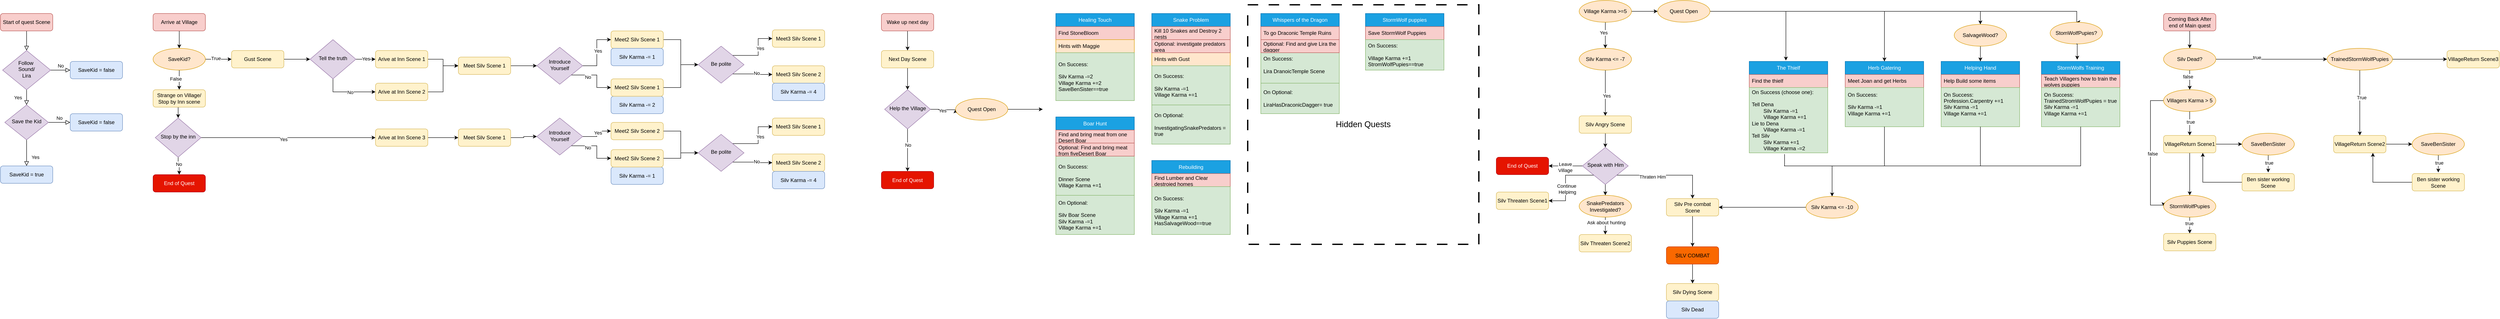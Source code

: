 <mxfile version="26.0.6">
  <diagram id="C5RBs43oDa-KdzZeNtuy" name="Page-1">
    <mxGraphModel dx="1252" dy="646" grid="1" gridSize="10" guides="1" tooltips="1" connect="1" arrows="1" fold="1" page="1" pageScale="1" pageWidth="827" pageHeight="1169" math="0" shadow="0">
      <root>
        <mxCell id="WIyWlLk6GJQsqaUBKTNV-0" />
        <mxCell id="WIyWlLk6GJQsqaUBKTNV-1" parent="WIyWlLk6GJQsqaUBKTNV-0" />
        <mxCell id="WIyWlLk6GJQsqaUBKTNV-2" value="" style="rounded=0;html=1;jettySize=auto;orthogonalLoop=1;fontSize=11;endArrow=block;endFill=0;endSize=8;strokeWidth=1;shadow=0;labelBackgroundColor=none;edgeStyle=orthogonalEdgeStyle;" parent="WIyWlLk6GJQsqaUBKTNV-1" source="WIyWlLk6GJQsqaUBKTNV-3" target="WIyWlLk6GJQsqaUBKTNV-6" edge="1">
          <mxGeometry relative="1" as="geometry" />
        </mxCell>
        <mxCell id="WIyWlLk6GJQsqaUBKTNV-3" value="Start of quest Scene" style="rounded=1;whiteSpace=wrap;html=1;fontSize=12;glass=0;strokeWidth=1;shadow=0;fillColor=#f8cecc;strokeColor=#b85450;" parent="WIyWlLk6GJQsqaUBKTNV-1" vertex="1">
          <mxGeometry x="160" y="80" width="120" height="40" as="geometry" />
        </mxCell>
        <mxCell id="WIyWlLk6GJQsqaUBKTNV-4" value="Yes" style="rounded=0;html=1;jettySize=auto;orthogonalLoop=1;fontSize=11;endArrow=block;endFill=0;endSize=8;strokeWidth=1;shadow=0;labelBackgroundColor=none;edgeStyle=orthogonalEdgeStyle;" parent="WIyWlLk6GJQsqaUBKTNV-1" source="WIyWlLk6GJQsqaUBKTNV-6" target="WIyWlLk6GJQsqaUBKTNV-10" edge="1">
          <mxGeometry y="20" relative="1" as="geometry">
            <mxPoint as="offset" />
          </mxGeometry>
        </mxCell>
        <mxCell id="WIyWlLk6GJQsqaUBKTNV-5" value="No" style="edgeStyle=orthogonalEdgeStyle;rounded=0;html=1;jettySize=auto;orthogonalLoop=1;fontSize=11;endArrow=block;endFill=0;endSize=8;strokeWidth=1;shadow=0;labelBackgroundColor=none;" parent="WIyWlLk6GJQsqaUBKTNV-1" source="WIyWlLk6GJQsqaUBKTNV-6" target="WIyWlLk6GJQsqaUBKTNV-7" edge="1">
          <mxGeometry y="10" relative="1" as="geometry">
            <mxPoint as="offset" />
          </mxGeometry>
        </mxCell>
        <mxCell id="WIyWlLk6GJQsqaUBKTNV-6" value="Follow&amp;nbsp;&lt;div&gt;Sound/&lt;br&gt;Lira&lt;/div&gt;" style="rhombus;whiteSpace=wrap;html=1;shadow=0;fontFamily=Helvetica;fontSize=12;align=center;strokeWidth=1;spacing=6;spacingTop=-4;fillColor=#e1d5e7;strokeColor=#9673a6;" parent="WIyWlLk6GJQsqaUBKTNV-1" vertex="1">
          <mxGeometry x="165" y="165" width="110" height="90" as="geometry" />
        </mxCell>
        <mxCell id="WIyWlLk6GJQsqaUBKTNV-7" value="SaveKid = false" style="rounded=1;whiteSpace=wrap;html=1;fontSize=12;glass=0;strokeWidth=1;shadow=0;fillColor=#dae8fc;strokeColor=#6c8ebf;" parent="WIyWlLk6GJQsqaUBKTNV-1" vertex="1">
          <mxGeometry x="320" y="190" width="120" height="40" as="geometry" />
        </mxCell>
        <mxCell id="WIyWlLk6GJQsqaUBKTNV-8" value="Yes" style="rounded=0;html=1;jettySize=auto;orthogonalLoop=1;fontSize=11;endArrow=block;endFill=0;endSize=8;strokeWidth=1;shadow=0;labelBackgroundColor=none;edgeStyle=orthogonalEdgeStyle;" parent="WIyWlLk6GJQsqaUBKTNV-1" source="WIyWlLk6GJQsqaUBKTNV-10" target="WIyWlLk6GJQsqaUBKTNV-11" edge="1">
          <mxGeometry x="0.333" y="20" relative="1" as="geometry">
            <mxPoint as="offset" />
          </mxGeometry>
        </mxCell>
        <mxCell id="WIyWlLk6GJQsqaUBKTNV-9" value="No" style="edgeStyle=orthogonalEdgeStyle;rounded=0;html=1;jettySize=auto;orthogonalLoop=1;fontSize=11;endArrow=block;endFill=0;endSize=8;strokeWidth=1;shadow=0;labelBackgroundColor=none;" parent="WIyWlLk6GJQsqaUBKTNV-1" source="WIyWlLk6GJQsqaUBKTNV-10" target="WIyWlLk6GJQsqaUBKTNV-12" edge="1">
          <mxGeometry y="10" relative="1" as="geometry">
            <mxPoint as="offset" />
          </mxGeometry>
        </mxCell>
        <mxCell id="WIyWlLk6GJQsqaUBKTNV-10" value="Save the Kid" style="rhombus;whiteSpace=wrap;html=1;shadow=0;fontFamily=Helvetica;fontSize=12;align=center;strokeWidth=1;spacing=6;spacingTop=-4;fillColor=#e1d5e7;strokeColor=#9673a6;" parent="WIyWlLk6GJQsqaUBKTNV-1" vertex="1">
          <mxGeometry x="170" y="290" width="100" height="80" as="geometry" />
        </mxCell>
        <mxCell id="WIyWlLk6GJQsqaUBKTNV-11" value="SaveKid = true" style="rounded=1;whiteSpace=wrap;html=1;fontSize=12;glass=0;strokeWidth=1;shadow=0;fillColor=#dae8fc;strokeColor=#6c8ebf;" parent="WIyWlLk6GJQsqaUBKTNV-1" vertex="1">
          <mxGeometry x="160" y="430" width="120" height="40" as="geometry" />
        </mxCell>
        <mxCell id="WIyWlLk6GJQsqaUBKTNV-12" value="SaveKid = false" style="rounded=1;whiteSpace=wrap;html=1;fontSize=12;glass=0;strokeWidth=1;shadow=0;fillColor=#dae8fc;strokeColor=#6c8ebf;" parent="WIyWlLk6GJQsqaUBKTNV-1" vertex="1">
          <mxGeometry x="320" y="310" width="120" height="40" as="geometry" />
        </mxCell>
        <mxCell id="nYYBWFok0ifMD28NbzwQ-6" style="edgeStyle=orthogonalEdgeStyle;rounded=0;orthogonalLoop=1;jettySize=auto;html=1;exitX=0.5;exitY=1;exitDx=0;exitDy=0;entryX=0.5;entryY=0;entryDx=0;entryDy=0;" edge="1" parent="WIyWlLk6GJQsqaUBKTNV-1" source="nYYBWFok0ifMD28NbzwQ-4" target="nYYBWFok0ifMD28NbzwQ-5">
          <mxGeometry relative="1" as="geometry" />
        </mxCell>
        <mxCell id="nYYBWFok0ifMD28NbzwQ-4" value="Arrive at Village" style="rounded=1;whiteSpace=wrap;html=1;fontSize=12;glass=0;strokeWidth=1;shadow=0;fillColor=#f8cecc;strokeColor=#b85450;" vertex="1" parent="WIyWlLk6GJQsqaUBKTNV-1">
          <mxGeometry x="510" y="80" width="120" height="40" as="geometry" />
        </mxCell>
        <mxCell id="nYYBWFok0ifMD28NbzwQ-7" style="edgeStyle=orthogonalEdgeStyle;rounded=0;orthogonalLoop=1;jettySize=auto;html=1;exitX=1;exitY=0.5;exitDx=0;exitDy=0;" edge="1" parent="WIyWlLk6GJQsqaUBKTNV-1" source="nYYBWFok0ifMD28NbzwQ-5">
          <mxGeometry relative="1" as="geometry">
            <mxPoint x="690" y="185" as="targetPoint" />
          </mxGeometry>
        </mxCell>
        <mxCell id="nYYBWFok0ifMD28NbzwQ-8" value="True" style="edgeLabel;html=1;align=center;verticalAlign=middle;resizable=0;points=[];" vertex="1" connectable="0" parent="nYYBWFok0ifMD28NbzwQ-7">
          <mxGeometry x="-0.207" y="2" relative="1" as="geometry">
            <mxPoint as="offset" />
          </mxGeometry>
        </mxCell>
        <mxCell id="nYYBWFok0ifMD28NbzwQ-10" style="edgeStyle=orthogonalEdgeStyle;rounded=0;orthogonalLoop=1;jettySize=auto;html=1;exitX=0.5;exitY=1;exitDx=0;exitDy=0;entryX=0.5;entryY=0;entryDx=0;entryDy=0;" edge="1" parent="WIyWlLk6GJQsqaUBKTNV-1" source="nYYBWFok0ifMD28NbzwQ-5" target="nYYBWFok0ifMD28NbzwQ-12">
          <mxGeometry relative="1" as="geometry">
            <mxPoint x="570" y="260" as="targetPoint" />
          </mxGeometry>
        </mxCell>
        <mxCell id="nYYBWFok0ifMD28NbzwQ-11" value="False" style="edgeLabel;html=1;align=center;verticalAlign=middle;resizable=0;points=[];" vertex="1" connectable="0" parent="nYYBWFok0ifMD28NbzwQ-10">
          <mxGeometry x="-0.01" y="-4" relative="1" as="geometry">
            <mxPoint x="-4" y="-3" as="offset" />
          </mxGeometry>
        </mxCell>
        <mxCell id="nYYBWFok0ifMD28NbzwQ-5" value="SaveKid?" style="ellipse;whiteSpace=wrap;html=1;fillColor=#ffe6cc;strokeColor=#d79b00;" vertex="1" parent="WIyWlLk6GJQsqaUBKTNV-1">
          <mxGeometry x="510" y="160" width="120" height="50" as="geometry" />
        </mxCell>
        <mxCell id="nYYBWFok0ifMD28NbzwQ-26" style="edgeStyle=orthogonalEdgeStyle;rounded=0;orthogonalLoop=1;jettySize=auto;html=1;entryX=0;entryY=0.5;entryDx=0;entryDy=0;" edge="1" parent="WIyWlLk6GJQsqaUBKTNV-1" source="nYYBWFok0ifMD28NbzwQ-9" target="nYYBWFok0ifMD28NbzwQ-25">
          <mxGeometry relative="1" as="geometry" />
        </mxCell>
        <mxCell id="nYYBWFok0ifMD28NbzwQ-9" value="Gust Scene" style="rounded=1;whiteSpace=wrap;html=1;fontSize=12;glass=0;strokeWidth=1;shadow=0;fillColor=#fff2cc;strokeColor=#d6b656;" vertex="1" parent="WIyWlLk6GJQsqaUBKTNV-1">
          <mxGeometry x="690" y="165" width="120" height="40" as="geometry" />
        </mxCell>
        <mxCell id="nYYBWFok0ifMD28NbzwQ-16" style="edgeStyle=orthogonalEdgeStyle;rounded=0;orthogonalLoop=1;jettySize=auto;html=1;exitX=0.5;exitY=1;exitDx=0;exitDy=0;entryX=0.5;entryY=0;entryDx=0;entryDy=0;" edge="1" parent="WIyWlLk6GJQsqaUBKTNV-1" source="nYYBWFok0ifMD28NbzwQ-12" target="nYYBWFok0ifMD28NbzwQ-15">
          <mxGeometry relative="1" as="geometry" />
        </mxCell>
        <mxCell id="nYYBWFok0ifMD28NbzwQ-12" value="Strange on Village/&lt;br&gt;Stop by Inn scene" style="rounded=1;whiteSpace=wrap;html=1;fontSize=12;glass=0;strokeWidth=1;shadow=0;fillColor=#fff2cc;strokeColor=#d6b656;" vertex="1" parent="WIyWlLk6GJQsqaUBKTNV-1">
          <mxGeometry x="510" y="255" width="120" height="40" as="geometry" />
        </mxCell>
        <mxCell id="nYYBWFok0ifMD28NbzwQ-19" style="edgeStyle=orthogonalEdgeStyle;rounded=0;orthogonalLoop=1;jettySize=auto;html=1;exitX=0.5;exitY=1;exitDx=0;exitDy=0;entryX=0.5;entryY=0;entryDx=0;entryDy=0;" edge="1" parent="WIyWlLk6GJQsqaUBKTNV-1" source="nYYBWFok0ifMD28NbzwQ-15" target="nYYBWFok0ifMD28NbzwQ-18">
          <mxGeometry relative="1" as="geometry" />
        </mxCell>
        <mxCell id="nYYBWFok0ifMD28NbzwQ-20" value="No" style="edgeLabel;html=1;align=center;verticalAlign=middle;resizable=0;points=[];" vertex="1" connectable="0" parent="nYYBWFok0ifMD28NbzwQ-19">
          <mxGeometry x="-0.25" y="1" relative="1" as="geometry">
            <mxPoint as="offset" />
          </mxGeometry>
        </mxCell>
        <mxCell id="nYYBWFok0ifMD28NbzwQ-23" style="edgeStyle=orthogonalEdgeStyle;rounded=0;orthogonalLoop=1;jettySize=auto;html=1;entryX=0;entryY=0.5;entryDx=0;entryDy=0;" edge="1" parent="WIyWlLk6GJQsqaUBKTNV-1" source="nYYBWFok0ifMD28NbzwQ-15" target="nYYBWFok0ifMD28NbzwQ-22">
          <mxGeometry relative="1" as="geometry" />
        </mxCell>
        <mxCell id="nYYBWFok0ifMD28NbzwQ-24" value="Yes" style="edgeLabel;html=1;align=center;verticalAlign=middle;resizable=0;points=[];" vertex="1" connectable="0" parent="nYYBWFok0ifMD28NbzwQ-23">
          <mxGeometry x="-0.057" y="-4" relative="1" as="geometry">
            <mxPoint as="offset" />
          </mxGeometry>
        </mxCell>
        <mxCell id="nYYBWFok0ifMD28NbzwQ-15" value="Stop by the inn" style="rhombus;whiteSpace=wrap;html=1;shadow=0;fontFamily=Helvetica;fontSize=12;align=center;strokeWidth=1;spacing=6;spacingTop=-4;fillColor=#e1d5e7;strokeColor=#9673a6;" vertex="1" parent="WIyWlLk6GJQsqaUBKTNV-1">
          <mxGeometry x="515" y="320" width="105" height="90" as="geometry" />
        </mxCell>
        <mxCell id="nYYBWFok0ifMD28NbzwQ-18" value="End of Quest" style="rounded=1;whiteSpace=wrap;html=1;fontSize=12;glass=0;strokeWidth=1;shadow=0;fillColor=#e51400;strokeColor=#B20000;fontColor=#ffffff;" vertex="1" parent="WIyWlLk6GJQsqaUBKTNV-1">
          <mxGeometry x="510" y="450" width="120" height="40" as="geometry" />
        </mxCell>
        <mxCell id="nYYBWFok0ifMD28NbzwQ-38" style="edgeStyle=orthogonalEdgeStyle;rounded=0;orthogonalLoop=1;jettySize=auto;html=1;entryX=0;entryY=0.5;entryDx=0;entryDy=0;" edge="1" parent="WIyWlLk6GJQsqaUBKTNV-1" source="nYYBWFok0ifMD28NbzwQ-22" target="nYYBWFok0ifMD28NbzwQ-37">
          <mxGeometry relative="1" as="geometry" />
        </mxCell>
        <mxCell id="nYYBWFok0ifMD28NbzwQ-22" value="Arive at Inn Scene 3" style="rounded=1;whiteSpace=wrap;html=1;fontSize=12;glass=0;strokeWidth=1;shadow=0;fillColor=#fff2cc;strokeColor=#d6b656;" vertex="1" parent="WIyWlLk6GJQsqaUBKTNV-1">
          <mxGeometry x="1020" y="345" width="120" height="40" as="geometry" />
        </mxCell>
        <mxCell id="nYYBWFok0ifMD28NbzwQ-28" style="edgeStyle=orthogonalEdgeStyle;rounded=0;orthogonalLoop=1;jettySize=auto;html=1;entryX=0;entryY=0.5;entryDx=0;entryDy=0;" edge="1" parent="WIyWlLk6GJQsqaUBKTNV-1" source="nYYBWFok0ifMD28NbzwQ-25" target="nYYBWFok0ifMD28NbzwQ-27">
          <mxGeometry relative="1" as="geometry" />
        </mxCell>
        <mxCell id="nYYBWFok0ifMD28NbzwQ-29" value="Yes" style="edgeLabel;html=1;align=center;verticalAlign=middle;resizable=0;points=[];" vertex="1" connectable="0" parent="nYYBWFok0ifMD28NbzwQ-28">
          <mxGeometry x="0.022" y="1" relative="1" as="geometry">
            <mxPoint as="offset" />
          </mxGeometry>
        </mxCell>
        <mxCell id="nYYBWFok0ifMD28NbzwQ-31" style="edgeStyle=orthogonalEdgeStyle;rounded=0;orthogonalLoop=1;jettySize=auto;html=1;exitX=0.5;exitY=1;exitDx=0;exitDy=0;entryX=0;entryY=0.5;entryDx=0;entryDy=0;" edge="1" parent="WIyWlLk6GJQsqaUBKTNV-1" source="nYYBWFok0ifMD28NbzwQ-25" target="nYYBWFok0ifMD28NbzwQ-30">
          <mxGeometry relative="1" as="geometry" />
        </mxCell>
        <mxCell id="nYYBWFok0ifMD28NbzwQ-32" value="No" style="edgeLabel;html=1;align=center;verticalAlign=middle;resizable=0;points=[];" vertex="1" connectable="0" parent="nYYBWFok0ifMD28NbzwQ-31">
          <mxGeometry x="0.074" y="-1" relative="1" as="geometry">
            <mxPoint x="1" as="offset" />
          </mxGeometry>
        </mxCell>
        <mxCell id="nYYBWFok0ifMD28NbzwQ-25" value="Tell the truth" style="rhombus;whiteSpace=wrap;html=1;shadow=0;fontFamily=Helvetica;fontSize=12;align=center;strokeWidth=1;spacing=6;spacingTop=-4;fillColor=#e1d5e7;strokeColor=#9673a6;" vertex="1" parent="WIyWlLk6GJQsqaUBKTNV-1">
          <mxGeometry x="870" y="140" width="105" height="90" as="geometry" />
        </mxCell>
        <mxCell id="nYYBWFok0ifMD28NbzwQ-33" style="edgeStyle=orthogonalEdgeStyle;rounded=0;orthogonalLoop=1;jettySize=auto;html=1;exitX=1;exitY=0.5;exitDx=0;exitDy=0;entryX=0;entryY=0.5;entryDx=0;entryDy=0;" edge="1" parent="WIyWlLk6GJQsqaUBKTNV-1" source="nYYBWFok0ifMD28NbzwQ-27" target="nYYBWFok0ifMD28NbzwQ-34">
          <mxGeometry relative="1" as="geometry">
            <mxPoint x="1180" y="185" as="targetPoint" />
          </mxGeometry>
        </mxCell>
        <mxCell id="nYYBWFok0ifMD28NbzwQ-27" value="Arive at Inn Scene 1" style="rounded=1;whiteSpace=wrap;html=1;fontSize=12;glass=0;strokeWidth=1;shadow=0;fillColor=#fff2cc;strokeColor=#d6b656;" vertex="1" parent="WIyWlLk6GJQsqaUBKTNV-1">
          <mxGeometry x="1020" y="165" width="120" height="40" as="geometry" />
        </mxCell>
        <mxCell id="nYYBWFok0ifMD28NbzwQ-36" style="edgeStyle=orthogonalEdgeStyle;rounded=0;orthogonalLoop=1;jettySize=auto;html=1;entryX=0;entryY=0.5;entryDx=0;entryDy=0;" edge="1" parent="WIyWlLk6GJQsqaUBKTNV-1" source="nYYBWFok0ifMD28NbzwQ-30" target="nYYBWFok0ifMD28NbzwQ-34">
          <mxGeometry relative="1" as="geometry" />
        </mxCell>
        <mxCell id="nYYBWFok0ifMD28NbzwQ-30" value="Arive at Inn Scene 2" style="rounded=1;whiteSpace=wrap;html=1;fontSize=12;glass=0;strokeWidth=1;shadow=0;fillColor=#fff2cc;strokeColor=#d6b656;" vertex="1" parent="WIyWlLk6GJQsqaUBKTNV-1">
          <mxGeometry x="1020" y="240" width="120" height="40" as="geometry" />
        </mxCell>
        <mxCell id="nYYBWFok0ifMD28NbzwQ-41" value="" style="edgeStyle=orthogonalEdgeStyle;rounded=0;orthogonalLoop=1;jettySize=auto;html=1;" edge="1" parent="WIyWlLk6GJQsqaUBKTNV-1" source="nYYBWFok0ifMD28NbzwQ-34" target="nYYBWFok0ifMD28NbzwQ-39">
          <mxGeometry relative="1" as="geometry" />
        </mxCell>
        <mxCell id="nYYBWFok0ifMD28NbzwQ-34" value="Meet Silv Scene 1" style="rounded=1;whiteSpace=wrap;html=1;fontSize=12;glass=0;strokeWidth=1;shadow=0;fillColor=#fff2cc;strokeColor=#d6b656;" vertex="1" parent="WIyWlLk6GJQsqaUBKTNV-1">
          <mxGeometry x="1210" y="180" width="120" height="40" as="geometry" />
        </mxCell>
        <mxCell id="nYYBWFok0ifMD28NbzwQ-35" value="Silv Karma -= 2" style="rounded=1;whiteSpace=wrap;html=1;fontSize=12;glass=0;strokeWidth=1;shadow=0;fillColor=#dae8fc;strokeColor=#6c8ebf;" vertex="1" parent="WIyWlLk6GJQsqaUBKTNV-1">
          <mxGeometry x="1560" y="270" width="120" height="40" as="geometry" />
        </mxCell>
        <mxCell id="nYYBWFok0ifMD28NbzwQ-74" style="edgeStyle=orthogonalEdgeStyle;rounded=0;orthogonalLoop=1;jettySize=auto;html=1;entryX=0;entryY=0.5;entryDx=0;entryDy=0;" edge="1" parent="WIyWlLk6GJQsqaUBKTNV-1" source="nYYBWFok0ifMD28NbzwQ-37" target="nYYBWFok0ifMD28NbzwQ-68">
          <mxGeometry relative="1" as="geometry" />
        </mxCell>
        <mxCell id="nYYBWFok0ifMD28NbzwQ-37" value="Meet Silv Scene 1" style="rounded=1;whiteSpace=wrap;html=1;fontSize=12;glass=0;strokeWidth=1;shadow=0;fillColor=#fff2cc;strokeColor=#d6b656;" vertex="1" parent="WIyWlLk6GJQsqaUBKTNV-1">
          <mxGeometry x="1210" y="345" width="120" height="40" as="geometry" />
        </mxCell>
        <mxCell id="nYYBWFok0ifMD28NbzwQ-59" value="" style="edgeStyle=orthogonalEdgeStyle;rounded=0;orthogonalLoop=1;jettySize=auto;html=1;entryX=0;entryY=0.5;entryDx=0;entryDy=0;" edge="1" parent="WIyWlLk6GJQsqaUBKTNV-1" source="nYYBWFok0ifMD28NbzwQ-39" target="nYYBWFok0ifMD28NbzwQ-45">
          <mxGeometry relative="1" as="geometry" />
        </mxCell>
        <mxCell id="nYYBWFok0ifMD28NbzwQ-60" value="Yes" style="edgeLabel;html=1;align=center;verticalAlign=middle;resizable=0;points=[];" vertex="1" connectable="0" parent="nYYBWFok0ifMD28NbzwQ-59">
          <mxGeometry x="0.08" y="-1" relative="1" as="geometry">
            <mxPoint x="1" y="1" as="offset" />
          </mxGeometry>
        </mxCell>
        <mxCell id="nYYBWFok0ifMD28NbzwQ-61" style="edgeStyle=orthogonalEdgeStyle;rounded=0;orthogonalLoop=1;jettySize=auto;html=1;exitX=1;exitY=1;exitDx=0;exitDy=0;entryX=0;entryY=0.5;entryDx=0;entryDy=0;" edge="1" parent="WIyWlLk6GJQsqaUBKTNV-1" source="nYYBWFok0ifMD28NbzwQ-39" target="nYYBWFok0ifMD28NbzwQ-46">
          <mxGeometry relative="1" as="geometry" />
        </mxCell>
        <mxCell id="nYYBWFok0ifMD28NbzwQ-62" value="No" style="edgeLabel;html=1;align=center;verticalAlign=middle;resizable=0;points=[];" vertex="1" connectable="0" parent="nYYBWFok0ifMD28NbzwQ-61">
          <mxGeometry x="-0.362" y="-4" relative="1" as="geometry">
            <mxPoint as="offset" />
          </mxGeometry>
        </mxCell>
        <mxCell id="nYYBWFok0ifMD28NbzwQ-39" value="Introduce Yourself" style="rhombus;whiteSpace=wrap;html=1;shadow=0;fontFamily=Helvetica;fontSize=12;align=center;strokeWidth=1;spacing=6;spacingTop=-4;fillColor=#e1d5e7;strokeColor=#9673a6;" vertex="1" parent="WIyWlLk6GJQsqaUBKTNV-1">
          <mxGeometry x="1390" y="157.5" width="105" height="85" as="geometry" />
        </mxCell>
        <mxCell id="nYYBWFok0ifMD28NbzwQ-76" value="" style="edgeStyle=orthogonalEdgeStyle;rounded=0;orthogonalLoop=1;jettySize=auto;html=1;" edge="1" parent="WIyWlLk6GJQsqaUBKTNV-1" source="nYYBWFok0ifMD28NbzwQ-45" target="nYYBWFok0ifMD28NbzwQ-75">
          <mxGeometry relative="1" as="geometry" />
        </mxCell>
        <mxCell id="nYYBWFok0ifMD28NbzwQ-45" value="Meet2 Silv Scene 1" style="rounded=1;whiteSpace=wrap;html=1;fontSize=12;glass=0;strokeWidth=1;shadow=0;fillColor=#fff2cc;strokeColor=#d6b656;" vertex="1" parent="WIyWlLk6GJQsqaUBKTNV-1">
          <mxGeometry x="1560" y="120" width="120" height="40" as="geometry" />
        </mxCell>
        <mxCell id="nYYBWFok0ifMD28NbzwQ-77" value="" style="edgeStyle=orthogonalEdgeStyle;rounded=0;orthogonalLoop=1;jettySize=auto;html=1;" edge="1" parent="WIyWlLk6GJQsqaUBKTNV-1" source="nYYBWFok0ifMD28NbzwQ-46" target="nYYBWFok0ifMD28NbzwQ-75">
          <mxGeometry relative="1" as="geometry" />
        </mxCell>
        <mxCell id="nYYBWFok0ifMD28NbzwQ-46" value="Meet2 Silv Scene 1" style="rounded=1;whiteSpace=wrap;html=1;fontSize=12;glass=0;strokeWidth=1;shadow=0;fillColor=#fff2cc;strokeColor=#d6b656;" vertex="1" parent="WIyWlLk6GJQsqaUBKTNV-1">
          <mxGeometry x="1560" y="230" width="120" height="40" as="geometry" />
        </mxCell>
        <mxCell id="nYYBWFok0ifMD28NbzwQ-49" value="Silv Karma -= 1" style="rounded=1;whiteSpace=wrap;html=1;fontSize=12;glass=0;strokeWidth=1;shadow=0;fillColor=#dae8fc;strokeColor=#6c8ebf;" vertex="1" parent="WIyWlLk6GJQsqaUBKTNV-1">
          <mxGeometry x="1560" y="160" width="120" height="40" as="geometry" />
        </mxCell>
        <mxCell id="nYYBWFok0ifMD28NbzwQ-63" value="Silv Karma -= 1" style="rounded=1;whiteSpace=wrap;html=1;fontSize=12;glass=0;strokeWidth=1;shadow=0;fillColor=#dae8fc;strokeColor=#6c8ebf;" vertex="1" parent="WIyWlLk6GJQsqaUBKTNV-1">
          <mxGeometry x="1560" y="432.5" width="120" height="40" as="geometry" />
        </mxCell>
        <mxCell id="nYYBWFok0ifMD28NbzwQ-64" value="" style="edgeStyle=orthogonalEdgeStyle;rounded=0;orthogonalLoop=1;jettySize=auto;html=1;entryX=0;entryY=0.5;entryDx=0;entryDy=0;" edge="1" parent="WIyWlLk6GJQsqaUBKTNV-1" source="nYYBWFok0ifMD28NbzwQ-68" target="nYYBWFok0ifMD28NbzwQ-69">
          <mxGeometry relative="1" as="geometry" />
        </mxCell>
        <mxCell id="nYYBWFok0ifMD28NbzwQ-65" value="Yes" style="edgeLabel;html=1;align=center;verticalAlign=middle;resizable=0;points=[];" vertex="1" connectable="0" parent="nYYBWFok0ifMD28NbzwQ-64">
          <mxGeometry x="0.08" y="-1" relative="1" as="geometry">
            <mxPoint x="1" y="1" as="offset" />
          </mxGeometry>
        </mxCell>
        <mxCell id="nYYBWFok0ifMD28NbzwQ-66" style="edgeStyle=orthogonalEdgeStyle;rounded=0;orthogonalLoop=1;jettySize=auto;html=1;exitX=1;exitY=1;exitDx=0;exitDy=0;entryX=0;entryY=0.5;entryDx=0;entryDy=0;" edge="1" parent="WIyWlLk6GJQsqaUBKTNV-1" source="nYYBWFok0ifMD28NbzwQ-68" target="nYYBWFok0ifMD28NbzwQ-70">
          <mxGeometry relative="1" as="geometry" />
        </mxCell>
        <mxCell id="nYYBWFok0ifMD28NbzwQ-67" value="No" style="edgeLabel;html=1;align=center;verticalAlign=middle;resizable=0;points=[];" vertex="1" connectable="0" parent="nYYBWFok0ifMD28NbzwQ-66">
          <mxGeometry x="-0.362" y="-4" relative="1" as="geometry">
            <mxPoint as="offset" />
          </mxGeometry>
        </mxCell>
        <mxCell id="nYYBWFok0ifMD28NbzwQ-68" value="Introduce Yourself" style="rhombus;whiteSpace=wrap;html=1;shadow=0;fontFamily=Helvetica;fontSize=12;align=center;strokeWidth=1;spacing=6;spacingTop=-4;fillColor=#e1d5e7;strokeColor=#9673a6;" vertex="1" parent="WIyWlLk6GJQsqaUBKTNV-1">
          <mxGeometry x="1390" y="320" width="105" height="85" as="geometry" />
        </mxCell>
        <mxCell id="nYYBWFok0ifMD28NbzwQ-96" value="" style="edgeStyle=orthogonalEdgeStyle;rounded=0;orthogonalLoop=1;jettySize=auto;html=1;" edge="1" parent="WIyWlLk6GJQsqaUBKTNV-1" source="nYYBWFok0ifMD28NbzwQ-69" target="nYYBWFok0ifMD28NbzwQ-92">
          <mxGeometry relative="1" as="geometry" />
        </mxCell>
        <mxCell id="nYYBWFok0ifMD28NbzwQ-69" value="Meet2 Silv Scene 2" style="rounded=1;whiteSpace=wrap;html=1;fontSize=12;glass=0;strokeWidth=1;shadow=0;fillColor=#fff2cc;strokeColor=#d6b656;" vertex="1" parent="WIyWlLk6GJQsqaUBKTNV-1">
          <mxGeometry x="1560" y="330" width="120" height="40" as="geometry" />
        </mxCell>
        <mxCell id="nYYBWFok0ifMD28NbzwQ-97" value="" style="edgeStyle=orthogonalEdgeStyle;rounded=0;orthogonalLoop=1;jettySize=auto;html=1;" edge="1" parent="WIyWlLk6GJQsqaUBKTNV-1" source="nYYBWFok0ifMD28NbzwQ-70" target="nYYBWFok0ifMD28NbzwQ-92">
          <mxGeometry relative="1" as="geometry" />
        </mxCell>
        <mxCell id="nYYBWFok0ifMD28NbzwQ-70" value="Meet2 Silv Scene 2" style="rounded=1;whiteSpace=wrap;html=1;fontSize=12;glass=0;strokeWidth=1;shadow=0;fillColor=#fff2cc;strokeColor=#d6b656;" vertex="1" parent="WIyWlLk6GJQsqaUBKTNV-1">
          <mxGeometry x="1560" y="392.5" width="120" height="40" as="geometry" />
        </mxCell>
        <mxCell id="nYYBWFok0ifMD28NbzwQ-82" style="edgeStyle=orthogonalEdgeStyle;rounded=0;orthogonalLoop=1;jettySize=auto;html=1;exitX=1;exitY=0;exitDx=0;exitDy=0;entryX=0;entryY=0.5;entryDx=0;entryDy=0;" edge="1" parent="WIyWlLk6GJQsqaUBKTNV-1" source="nYYBWFok0ifMD28NbzwQ-75" target="nYYBWFok0ifMD28NbzwQ-81">
          <mxGeometry relative="1" as="geometry" />
        </mxCell>
        <mxCell id="nYYBWFok0ifMD28NbzwQ-87" value="Yes" style="edgeLabel;html=1;align=center;verticalAlign=middle;resizable=0;points=[];" vertex="1" connectable="0" parent="nYYBWFok0ifMD28NbzwQ-82">
          <mxGeometry x="0.154" y="-3" relative="1" as="geometry">
            <mxPoint x="1" as="offset" />
          </mxGeometry>
        </mxCell>
        <mxCell id="nYYBWFok0ifMD28NbzwQ-84" style="edgeStyle=orthogonalEdgeStyle;rounded=0;orthogonalLoop=1;jettySize=auto;html=1;exitX=1;exitY=1;exitDx=0;exitDy=0;" edge="1" parent="WIyWlLk6GJQsqaUBKTNV-1" source="nYYBWFok0ifMD28NbzwQ-75" target="nYYBWFok0ifMD28NbzwQ-83">
          <mxGeometry relative="1" as="geometry" />
        </mxCell>
        <mxCell id="nYYBWFok0ifMD28NbzwQ-86" value="No" style="edgeLabel;html=1;align=center;verticalAlign=middle;resizable=0;points=[];" vertex="1" connectable="0" parent="nYYBWFok0ifMD28NbzwQ-84">
          <mxGeometry x="0.174" y="2" relative="1" as="geometry">
            <mxPoint as="offset" />
          </mxGeometry>
        </mxCell>
        <mxCell id="nYYBWFok0ifMD28NbzwQ-75" value="Be polite" style="rhombus;whiteSpace=wrap;html=1;shadow=0;fontFamily=Helvetica;fontSize=12;align=center;strokeWidth=1;spacing=6;spacingTop=-4;fillColor=#e1d5e7;strokeColor=#9673a6;" vertex="1" parent="WIyWlLk6GJQsqaUBKTNV-1">
          <mxGeometry x="1760" y="155" width="105" height="85" as="geometry" />
        </mxCell>
        <mxCell id="nYYBWFok0ifMD28NbzwQ-81" value="Meet3 Silv Scene 1" style="rounded=1;whiteSpace=wrap;html=1;fontSize=12;glass=0;strokeWidth=1;shadow=0;fillColor=#fff2cc;strokeColor=#d6b656;" vertex="1" parent="WIyWlLk6GJQsqaUBKTNV-1">
          <mxGeometry x="1930" y="117.5" width="120" height="40" as="geometry" />
        </mxCell>
        <mxCell id="nYYBWFok0ifMD28NbzwQ-83" value="Meet3 Silv Scene 2" style="rounded=1;whiteSpace=wrap;html=1;fontSize=12;glass=0;strokeWidth=1;shadow=0;fillColor=#fff2cc;strokeColor=#d6b656;" vertex="1" parent="WIyWlLk6GJQsqaUBKTNV-1">
          <mxGeometry x="1930" y="200" width="120" height="40" as="geometry" />
        </mxCell>
        <mxCell id="nYYBWFok0ifMD28NbzwQ-85" value="Silv Karma -= 4" style="rounded=1;whiteSpace=wrap;html=1;fontSize=12;glass=0;strokeWidth=1;shadow=0;fillColor=#dae8fc;strokeColor=#6c8ebf;" vertex="1" parent="WIyWlLk6GJQsqaUBKTNV-1">
          <mxGeometry x="1930" y="240" width="120" height="40" as="geometry" />
        </mxCell>
        <mxCell id="nYYBWFok0ifMD28NbzwQ-88" style="edgeStyle=orthogonalEdgeStyle;rounded=0;orthogonalLoop=1;jettySize=auto;html=1;exitX=1;exitY=0;exitDx=0;exitDy=0;entryX=0;entryY=0.5;entryDx=0;entryDy=0;" edge="1" parent="WIyWlLk6GJQsqaUBKTNV-1" source="nYYBWFok0ifMD28NbzwQ-92" target="nYYBWFok0ifMD28NbzwQ-93">
          <mxGeometry relative="1" as="geometry" />
        </mxCell>
        <mxCell id="nYYBWFok0ifMD28NbzwQ-89" value="Yes" style="edgeLabel;html=1;align=center;verticalAlign=middle;resizable=0;points=[];" vertex="1" connectable="0" parent="nYYBWFok0ifMD28NbzwQ-88">
          <mxGeometry x="0.154" y="-3" relative="1" as="geometry">
            <mxPoint x="1" as="offset" />
          </mxGeometry>
        </mxCell>
        <mxCell id="nYYBWFok0ifMD28NbzwQ-90" style="edgeStyle=orthogonalEdgeStyle;rounded=0;orthogonalLoop=1;jettySize=auto;html=1;exitX=1;exitY=1;exitDx=0;exitDy=0;" edge="1" parent="WIyWlLk6GJQsqaUBKTNV-1" source="nYYBWFok0ifMD28NbzwQ-92" target="nYYBWFok0ifMD28NbzwQ-94">
          <mxGeometry relative="1" as="geometry" />
        </mxCell>
        <mxCell id="nYYBWFok0ifMD28NbzwQ-91" value="No" style="edgeLabel;html=1;align=center;verticalAlign=middle;resizable=0;points=[];" vertex="1" connectable="0" parent="nYYBWFok0ifMD28NbzwQ-90">
          <mxGeometry x="0.174" y="2" relative="1" as="geometry">
            <mxPoint as="offset" />
          </mxGeometry>
        </mxCell>
        <mxCell id="nYYBWFok0ifMD28NbzwQ-92" value="Be polite" style="rhombus;whiteSpace=wrap;html=1;shadow=0;fontFamily=Helvetica;fontSize=12;align=center;strokeWidth=1;spacing=6;spacingTop=-4;fillColor=#e1d5e7;strokeColor=#9673a6;" vertex="1" parent="WIyWlLk6GJQsqaUBKTNV-1">
          <mxGeometry x="1760" y="357.5" width="105" height="85" as="geometry" />
        </mxCell>
        <mxCell id="nYYBWFok0ifMD28NbzwQ-93" value="Meet3 Silv Scene 1" style="rounded=1;whiteSpace=wrap;html=1;fontSize=12;glass=0;strokeWidth=1;shadow=0;fillColor=#fff2cc;strokeColor=#d6b656;" vertex="1" parent="WIyWlLk6GJQsqaUBKTNV-1">
          <mxGeometry x="1930" y="320" width="120" height="40" as="geometry" />
        </mxCell>
        <mxCell id="nYYBWFok0ifMD28NbzwQ-94" value="Meet3 Silv Scene 2" style="rounded=1;whiteSpace=wrap;html=1;fontSize=12;glass=0;strokeWidth=1;shadow=0;fillColor=#fff2cc;strokeColor=#d6b656;" vertex="1" parent="WIyWlLk6GJQsqaUBKTNV-1">
          <mxGeometry x="1930" y="402.5" width="120" height="40" as="geometry" />
        </mxCell>
        <mxCell id="nYYBWFok0ifMD28NbzwQ-95" value="Silv Karma -= 4" style="rounded=1;whiteSpace=wrap;html=1;fontSize=12;glass=0;strokeWidth=1;shadow=0;fillColor=#dae8fc;strokeColor=#6c8ebf;" vertex="1" parent="WIyWlLk6GJQsqaUBKTNV-1">
          <mxGeometry x="1930" y="442.5" width="120" height="40" as="geometry" />
        </mxCell>
        <mxCell id="nYYBWFok0ifMD28NbzwQ-109" value="" style="edgeStyle=orthogonalEdgeStyle;rounded=0;orthogonalLoop=1;jettySize=auto;html=1;" edge="1" parent="WIyWlLk6GJQsqaUBKTNV-1" source="nYYBWFok0ifMD28NbzwQ-107" target="nYYBWFok0ifMD28NbzwQ-108">
          <mxGeometry relative="1" as="geometry" />
        </mxCell>
        <mxCell id="nYYBWFok0ifMD28NbzwQ-107" value="Wake up next day" style="rounded=1;whiteSpace=wrap;html=1;fontSize=12;glass=0;strokeWidth=1;shadow=0;fillColor=#f8cecc;strokeColor=#b85450;" vertex="1" parent="WIyWlLk6GJQsqaUBKTNV-1">
          <mxGeometry x="2180" y="80" width="120" height="40" as="geometry" />
        </mxCell>
        <mxCell id="nYYBWFok0ifMD28NbzwQ-114" value="" style="edgeStyle=orthogonalEdgeStyle;rounded=0;orthogonalLoop=1;jettySize=auto;html=1;" edge="1" parent="WIyWlLk6GJQsqaUBKTNV-1" source="nYYBWFok0ifMD28NbzwQ-108" target="nYYBWFok0ifMD28NbzwQ-112">
          <mxGeometry relative="1" as="geometry" />
        </mxCell>
        <mxCell id="nYYBWFok0ifMD28NbzwQ-108" value="Next Day Scene" style="rounded=1;whiteSpace=wrap;html=1;fontSize=12;glass=0;strokeWidth=1;shadow=0;fillColor=#fff2cc;strokeColor=#d6b656;" vertex="1" parent="WIyWlLk6GJQsqaUBKTNV-1">
          <mxGeometry x="2180" y="165" width="120" height="40" as="geometry" />
        </mxCell>
        <mxCell id="nYYBWFok0ifMD28NbzwQ-110" style="edgeStyle=orthogonalEdgeStyle;rounded=0;orthogonalLoop=1;jettySize=auto;html=1;exitX=0.5;exitY=1;exitDx=0;exitDy=0;entryX=0.5;entryY=0;entryDx=0;entryDy=0;" edge="1" parent="WIyWlLk6GJQsqaUBKTNV-1" source="nYYBWFok0ifMD28NbzwQ-112" target="nYYBWFok0ifMD28NbzwQ-113">
          <mxGeometry relative="1" as="geometry" />
        </mxCell>
        <mxCell id="nYYBWFok0ifMD28NbzwQ-111" value="No" style="edgeLabel;html=1;align=center;verticalAlign=middle;resizable=0;points=[];" vertex="1" connectable="0" parent="nYYBWFok0ifMD28NbzwQ-110">
          <mxGeometry x="-0.25" y="1" relative="1" as="geometry">
            <mxPoint as="offset" />
          </mxGeometry>
        </mxCell>
        <mxCell id="nYYBWFok0ifMD28NbzwQ-115" style="edgeStyle=orthogonalEdgeStyle;rounded=0;orthogonalLoop=1;jettySize=auto;html=1;entryX=0;entryY=0.5;entryDx=0;entryDy=0;" edge="1" parent="WIyWlLk6GJQsqaUBKTNV-1" source="nYYBWFok0ifMD28NbzwQ-112" target="nYYBWFok0ifMD28NbzwQ-116">
          <mxGeometry relative="1" as="geometry">
            <mxPoint x="2330" y="300" as="targetPoint" />
            <Array as="points">
              <mxPoint x="2311" y="300" />
              <mxPoint x="2311" y="301" />
            </Array>
          </mxGeometry>
        </mxCell>
        <mxCell id="nYYBWFok0ifMD28NbzwQ-117" value="Yes" style="edgeLabel;html=1;align=center;verticalAlign=middle;resizable=0;points=[];" vertex="1" connectable="0" parent="nYYBWFok0ifMD28NbzwQ-115">
          <mxGeometry x="-0.062" y="-2" relative="1" as="geometry">
            <mxPoint as="offset" />
          </mxGeometry>
        </mxCell>
        <mxCell id="nYYBWFok0ifMD28NbzwQ-112" value="Help the Village" style="rhombus;whiteSpace=wrap;html=1;shadow=0;fontFamily=Helvetica;fontSize=12;align=center;strokeWidth=1;spacing=6;spacingTop=-4;fillColor=#e1d5e7;strokeColor=#9673a6;" vertex="1" parent="WIyWlLk6GJQsqaUBKTNV-1">
          <mxGeometry x="2187.5" y="255" width="105" height="90" as="geometry" />
        </mxCell>
        <mxCell id="nYYBWFok0ifMD28NbzwQ-113" value="End of Quest" style="rounded=1;whiteSpace=wrap;html=1;fontSize=12;glass=0;strokeWidth=1;shadow=0;fillColor=#e51400;strokeColor=#B20000;fontColor=#ffffff;" vertex="1" parent="WIyWlLk6GJQsqaUBKTNV-1">
          <mxGeometry x="2180" y="442.5" width="120" height="40" as="geometry" />
        </mxCell>
        <mxCell id="nYYBWFok0ifMD28NbzwQ-118" style="edgeStyle=orthogonalEdgeStyle;rounded=0;orthogonalLoop=1;jettySize=auto;html=1;" edge="1" parent="WIyWlLk6GJQsqaUBKTNV-1" source="nYYBWFok0ifMD28NbzwQ-116">
          <mxGeometry relative="1" as="geometry">
            <mxPoint x="2550" y="300" as="targetPoint" />
          </mxGeometry>
        </mxCell>
        <mxCell id="nYYBWFok0ifMD28NbzwQ-116" value="Quest Open" style="ellipse;whiteSpace=wrap;html=1;fillColor=#ffe6cc;strokeColor=#d79b00;" vertex="1" parent="WIyWlLk6GJQsqaUBKTNV-1">
          <mxGeometry x="2350" y="275" width="120" height="50" as="geometry" />
        </mxCell>
        <mxCell id="nYYBWFok0ifMD28NbzwQ-119" value="Healing Touch" style="swimlane;fontStyle=0;childLayout=stackLayout;horizontal=1;startSize=30;horizontalStack=0;resizeParent=1;resizeParentMax=0;resizeLast=0;collapsible=1;marginBottom=0;whiteSpace=wrap;html=1;fillColor=#1ba1e2;strokeColor=#006EAF;fontColor=#ffffff;" vertex="1" parent="WIyWlLk6GJQsqaUBKTNV-1">
          <mxGeometry x="2580" y="80" width="180" height="60" as="geometry" />
        </mxCell>
        <mxCell id="nYYBWFok0ifMD28NbzwQ-135" value="Find StoneBloom" style="text;strokeColor=#b85450;fillColor=#f8cecc;align=left;verticalAlign=middle;spacingLeft=4;spacingRight=4;overflow=hidden;points=[[0,0.5],[1,0.5]];portConstraint=eastwest;rotatable=0;whiteSpace=wrap;html=1;" vertex="1" parent="nYYBWFok0ifMD28NbzwQ-119">
          <mxGeometry y="30" width="180" height="30" as="geometry" />
        </mxCell>
        <mxCell id="nYYBWFok0ifMD28NbzwQ-123" value="Snake Problem" style="swimlane;fontStyle=0;childLayout=stackLayout;horizontal=1;startSize=30;horizontalStack=0;resizeParent=1;resizeParentMax=0;resizeLast=0;collapsible=1;marginBottom=0;whiteSpace=wrap;html=1;fillColor=#1ba1e2;strokeColor=#006EAF;fontColor=#ffffff;" vertex="1" parent="WIyWlLk6GJQsqaUBKTNV-1">
          <mxGeometry x="2800" y="80" width="180" height="60" as="geometry" />
        </mxCell>
        <mxCell id="nYYBWFok0ifMD28NbzwQ-136" value="Kill 10 Snakes and Destroy 2 nests" style="text;strokeColor=#b85450;fillColor=#f8cecc;align=left;verticalAlign=middle;spacingLeft=4;spacingRight=4;overflow=hidden;points=[[0,0.5],[1,0.5]];portConstraint=eastwest;rotatable=0;whiteSpace=wrap;html=1;" vertex="1" parent="nYYBWFok0ifMD28NbzwQ-123">
          <mxGeometry y="30" width="180" height="30" as="geometry" />
        </mxCell>
        <mxCell id="nYYBWFok0ifMD28NbzwQ-128" value="Boar Hunt" style="swimlane;fontStyle=0;childLayout=stackLayout;horizontal=1;startSize=30;horizontalStack=0;resizeParent=1;resizeParentMax=0;resizeLast=0;collapsible=1;marginBottom=0;whiteSpace=wrap;html=1;fillColor=#1ba1e2;strokeColor=#006EAF;fontColor=#ffffff;" vertex="1" parent="WIyWlLk6GJQsqaUBKTNV-1">
          <mxGeometry x="2580" y="317.5" width="180" height="60" as="geometry" />
        </mxCell>
        <mxCell id="nYYBWFok0ifMD28NbzwQ-140" value="Find and bring meat from one Desert Boar" style="text;strokeColor=#b85450;fillColor=#f8cecc;align=left;verticalAlign=middle;spacingLeft=4;spacingRight=4;overflow=hidden;points=[[0,0.5],[1,0.5]];portConstraint=eastwest;rotatable=0;whiteSpace=wrap;html=1;" vertex="1" parent="nYYBWFok0ifMD28NbzwQ-128">
          <mxGeometry y="30" width="180" height="30" as="geometry" />
        </mxCell>
        <mxCell id="nYYBWFok0ifMD28NbzwQ-132" value="Rebuilding" style="swimlane;fontStyle=0;childLayout=stackLayout;horizontal=1;startSize=30;horizontalStack=0;resizeParent=1;resizeParentMax=0;resizeLast=0;collapsible=1;marginBottom=0;whiteSpace=wrap;html=1;fillColor=#1ba1e2;strokeColor=#006EAF;fontColor=#ffffff;" vertex="1" parent="WIyWlLk6GJQsqaUBKTNV-1">
          <mxGeometry x="2800" y="417.5" width="180" height="170" as="geometry" />
        </mxCell>
        <mxCell id="nYYBWFok0ifMD28NbzwQ-143" value="Find Lumber and Clear destroied homes" style="text;strokeColor=#b85450;fillColor=#f8cecc;align=left;verticalAlign=middle;spacingLeft=4;spacingRight=4;overflow=hidden;points=[[0,0.5],[1,0.5]];portConstraint=eastwest;rotatable=0;whiteSpace=wrap;html=1;" vertex="1" parent="nYYBWFok0ifMD28NbzwQ-132">
          <mxGeometry y="30" width="180" height="30" as="geometry" />
        </mxCell>
        <mxCell id="nYYBWFok0ifMD28NbzwQ-134" value="On Success:&#xa;&#xa;Silv Karma -=1&#xa;Village Karma +=1&#xa;HasSalvageWood==true" style="text;strokeColor=#82b366;fillColor=#d5e8d4;align=left;verticalAlign=middle;spacingLeft=4;spacingRight=4;overflow=hidden;points=[[0,0.5],[1,0.5]];portConstraint=eastwest;rotatable=0;whiteSpace=wrap;" vertex="1" parent="nYYBWFok0ifMD28NbzwQ-132">
          <mxGeometry y="60" width="180" height="110" as="geometry" />
        </mxCell>
        <mxCell id="nYYBWFok0ifMD28NbzwQ-120" value="Hints with Maggie" style="text;strokeColor=#d79b00;fillColor=#ffe6cc;align=left;verticalAlign=middle;spacingLeft=4;spacingRight=4;overflow=hidden;points=[[0,0.5],[1,0.5]];portConstraint=eastwest;rotatable=0;whiteSpace=wrap;html=1;" vertex="1" parent="WIyWlLk6GJQsqaUBKTNV-1">
          <mxGeometry x="2580" y="140" width="180" height="30" as="geometry" />
        </mxCell>
        <mxCell id="nYYBWFok0ifMD28NbzwQ-121" value="On Success:&#xa;&#xa;Silv Karma -=2&#xa;Village Karma +=2&#xa;SaveBenSister==true" style="text;strokeColor=#82b366;fillColor=#d5e8d4;align=left;verticalAlign=middle;spacingLeft=4;spacingRight=4;overflow=hidden;points=[[0,0.5],[1,0.5]];portConstraint=eastwest;rotatable=0;whiteSpace=wrap;" vertex="1" parent="WIyWlLk6GJQsqaUBKTNV-1">
          <mxGeometry x="2580" y="170" width="180" height="110" as="geometry" />
        </mxCell>
        <mxCell id="nYYBWFok0ifMD28NbzwQ-124" value="Hints with Gust" style="text;strokeColor=#d79b00;fillColor=#ffe6cc;align=left;verticalAlign=middle;spacingLeft=4;spacingRight=4;overflow=hidden;points=[[0,0.5],[1,0.5]];portConstraint=eastwest;rotatable=0;whiteSpace=wrap;html=1;" vertex="1" parent="WIyWlLk6GJQsqaUBKTNV-1">
          <mxGeometry x="2800" y="170" width="180" height="30" as="geometry" />
        </mxCell>
        <mxCell id="nYYBWFok0ifMD28NbzwQ-125" value="On Success:&lt;br&gt;&lt;br&gt;Silv Karma -=1&lt;div&gt;Village Karma +=1&lt;/div&gt;" style="text;strokeColor=#82b366;fillColor=#d5e8d4;align=left;verticalAlign=middle;spacingLeft=4;spacingRight=4;overflow=hidden;points=[[0,0.5],[1,0.5]];portConstraint=eastwest;rotatable=0;whiteSpace=wrap;html=1;" vertex="1" parent="WIyWlLk6GJQsqaUBKTNV-1">
          <mxGeometry x="2800" y="200" width="180" height="90" as="geometry" />
        </mxCell>
        <mxCell id="nYYBWFok0ifMD28NbzwQ-127" value="On Optional:&lt;br&gt;&lt;br&gt;InvestigatingSnakePredators = true" style="text;strokeColor=#82b366;fillColor=#d5e8d4;align=left;verticalAlign=middle;spacingLeft=4;spacingRight=4;overflow=hidden;points=[[0,0.5],[1,0.5]];portConstraint=eastwest;rotatable=0;whiteSpace=wrap;html=1;" vertex="1" parent="WIyWlLk6GJQsqaUBKTNV-1">
          <mxGeometry x="2800" y="290" width="180" height="90" as="geometry" />
        </mxCell>
        <mxCell id="nYYBWFok0ifMD28NbzwQ-139" value="Optional: investigate predators area" style="text;strokeColor=#b85450;fillColor=#f8cecc;align=left;verticalAlign=middle;spacingLeft=4;spacingRight=4;overflow=hidden;points=[[0,0.5],[1,0.5]];portConstraint=eastwest;rotatable=0;whiteSpace=wrap;html=1;" vertex="1" parent="WIyWlLk6GJQsqaUBKTNV-1">
          <mxGeometry x="2800" y="140" width="180" height="30" as="geometry" />
        </mxCell>
        <mxCell id="nYYBWFok0ifMD28NbzwQ-131" value="&lt;div&gt;On Optional:&lt;/div&gt;&lt;div&gt;&lt;br&gt;Silv Boar Scene&lt;br&gt;Silv Karma -=1&lt;div&gt;Village Karma +=1&lt;/div&gt;&lt;/div&gt;" style="text;strokeColor=#82b366;fillColor=#d5e8d4;align=left;verticalAlign=middle;spacingLeft=4;spacingRight=4;overflow=hidden;points=[[0,0.5],[1,0.5]];portConstraint=eastwest;rotatable=0;whiteSpace=wrap;html=1;" vertex="1" parent="WIyWlLk6GJQsqaUBKTNV-1">
          <mxGeometry x="2580" y="497.5" width="180" height="90" as="geometry" />
        </mxCell>
        <mxCell id="nYYBWFok0ifMD28NbzwQ-130" value="On Success:&lt;div&gt;&lt;br&gt;Dinner Scene&lt;br&gt;&lt;div&gt;Village Karma +=1&lt;/div&gt;&lt;/div&gt;" style="text;strokeColor=#82b366;fillColor=#d5e8d4;align=left;verticalAlign=middle;spacingLeft=4;spacingRight=4;overflow=hidden;points=[[0,0.5],[1,0.5]];portConstraint=eastwest;rotatable=0;whiteSpace=wrap;html=1;" vertex="1" parent="WIyWlLk6GJQsqaUBKTNV-1">
          <mxGeometry x="2580" y="407.5" width="180" height="90" as="geometry" />
        </mxCell>
        <mxCell id="nYYBWFok0ifMD28NbzwQ-141" value="Optional: Find and bring meat from fiveDesert Boar" style="text;strokeColor=#b85450;fillColor=#f8cecc;align=left;verticalAlign=middle;spacingLeft=4;spacingRight=4;overflow=hidden;points=[[0,0.5],[1,0.5]];portConstraint=eastwest;rotatable=0;whiteSpace=wrap;html=1;" vertex="1" parent="WIyWlLk6GJQsqaUBKTNV-1">
          <mxGeometry x="2580" y="377.5" width="180" height="30" as="geometry" />
        </mxCell>
        <mxCell id="nYYBWFok0ifMD28NbzwQ-148" value="Whispers of the Dragon" style="swimlane;fontStyle=0;childLayout=stackLayout;horizontal=1;startSize=30;horizontalStack=0;resizeParent=1;resizeParentMax=0;resizeLast=0;collapsible=1;marginBottom=0;whiteSpace=wrap;html=1;fillColor=#1ba1e2;strokeColor=#006EAF;fontColor=#ffffff;" vertex="1" parent="WIyWlLk6GJQsqaUBKTNV-1">
          <mxGeometry x="3050" y="80" width="180" height="60" as="geometry" />
        </mxCell>
        <mxCell id="nYYBWFok0ifMD28NbzwQ-149" value="To go Draconic Temple Ruins" style="text;strokeColor=#b85450;fillColor=#f8cecc;align=left;verticalAlign=middle;spacingLeft=4;spacingRight=4;overflow=hidden;points=[[0,0.5],[1,0.5]];portConstraint=eastwest;rotatable=0;whiteSpace=wrap;html=1;" vertex="1" parent="nYYBWFok0ifMD28NbzwQ-148">
          <mxGeometry y="30" width="180" height="30" as="geometry" />
        </mxCell>
        <mxCell id="nYYBWFok0ifMD28NbzwQ-151" value="On Success:&#xa;&#xa;Lira DranoicTemple Scene&#xa;" style="text;strokeColor=#82b366;fillColor=#d5e8d4;align=left;verticalAlign=middle;spacingLeft=4;spacingRight=4;overflow=hidden;points=[[0,0.5],[1,0.5]];portConstraint=eastwest;rotatable=0;whiteSpace=wrap;" vertex="1" parent="WIyWlLk6GJQsqaUBKTNV-1">
          <mxGeometry x="3050" y="170" width="180" height="70" as="geometry" />
        </mxCell>
        <mxCell id="nYYBWFok0ifMD28NbzwQ-152" value="Optional: Find and give Lira the dagger" style="text;strokeColor=#b85450;fillColor=#f8cecc;align=left;verticalAlign=middle;spacingLeft=4;spacingRight=4;overflow=hidden;points=[[0,0.5],[1,0.5]];portConstraint=eastwest;rotatable=0;whiteSpace=wrap;html=1;" vertex="1" parent="WIyWlLk6GJQsqaUBKTNV-1">
          <mxGeometry x="3050" y="140" width="180" height="30" as="geometry" />
        </mxCell>
        <mxCell id="nYYBWFok0ifMD28NbzwQ-153" value="On Optional:&lt;div&gt;&lt;br&gt;LiraHasDraconicDagger= true&lt;/div&gt;" style="text;strokeColor=#82b366;fillColor=#d5e8d4;align=left;verticalAlign=middle;spacingLeft=4;spacingRight=4;overflow=hidden;points=[[0,0.5],[1,0.5]];portConstraint=eastwest;rotatable=0;whiteSpace=wrap;html=1;" vertex="1" parent="WIyWlLk6GJQsqaUBKTNV-1">
          <mxGeometry x="3050" y="240" width="180" height="70" as="geometry" />
        </mxCell>
        <mxCell id="nYYBWFok0ifMD28NbzwQ-154" value="StormWolf puppies" style="swimlane;fontStyle=0;childLayout=stackLayout;horizontal=1;startSize=30;horizontalStack=0;resizeParent=1;resizeParentMax=0;resizeLast=0;collapsible=1;marginBottom=0;whiteSpace=wrap;html=1;fillColor=#1ba1e2;strokeColor=#006EAF;fontColor=#ffffff;" vertex="1" parent="WIyWlLk6GJQsqaUBKTNV-1">
          <mxGeometry x="3290" y="80" width="180" height="60" as="geometry" />
        </mxCell>
        <mxCell id="nYYBWFok0ifMD28NbzwQ-155" value="Save StormWolf Puppies" style="text;strokeColor=#b85450;fillColor=#f8cecc;align=left;verticalAlign=middle;spacingLeft=4;spacingRight=4;overflow=hidden;points=[[0,0.5],[1,0.5]];portConstraint=eastwest;rotatable=0;whiteSpace=wrap;html=1;" vertex="1" parent="nYYBWFok0ifMD28NbzwQ-154">
          <mxGeometry y="30" width="180" height="30" as="geometry" />
        </mxCell>
        <mxCell id="nYYBWFok0ifMD28NbzwQ-156" value="On Success:&#xa;&#xa;Village Karma +=1&#xa;StromWolfPupies==true" style="text;strokeColor=#82b366;fillColor=#d5e8d4;align=left;verticalAlign=middle;spacingLeft=4;spacingRight=4;overflow=hidden;points=[[0,0.5],[1,0.5]];portConstraint=eastwest;rotatable=0;whiteSpace=wrap;" vertex="1" parent="WIyWlLk6GJQsqaUBKTNV-1">
          <mxGeometry x="3290" y="140" width="180" height="70" as="geometry" />
        </mxCell>
        <mxCell id="nYYBWFok0ifMD28NbzwQ-160" value="&lt;font style=&quot;font-size: 19px;&quot;&gt;Hidden Quests&lt;/font&gt;" style="rounded=0;whiteSpace=wrap;html=1;fillColor=none;dashed=1;dashPattern=8 8;strokeWidth=3;" vertex="1" parent="WIyWlLk6GJQsqaUBKTNV-1">
          <mxGeometry x="3020" y="60" width="530" height="550" as="geometry" />
        </mxCell>
        <mxCell id="nYYBWFok0ifMD28NbzwQ-194" value="" style="edgeStyle=orthogonalEdgeStyle;rounded=0;orthogonalLoop=1;jettySize=auto;html=1;" edge="1" parent="WIyWlLk6GJQsqaUBKTNV-1" source="nYYBWFok0ifMD28NbzwQ-161" target="nYYBWFok0ifMD28NbzwQ-163">
          <mxGeometry relative="1" as="geometry" />
        </mxCell>
        <mxCell id="nYYBWFok0ifMD28NbzwQ-195" value="Yes" style="edgeLabel;html=1;align=center;verticalAlign=middle;resizable=0;points=[];" vertex="1" connectable="0" parent="nYYBWFok0ifMD28NbzwQ-194">
          <mxGeometry x="-0.2" y="-4" relative="1" as="geometry">
            <mxPoint as="offset" />
          </mxGeometry>
        </mxCell>
        <mxCell id="nYYBWFok0ifMD28NbzwQ-235" value="" style="edgeStyle=orthogonalEdgeStyle;rounded=0;orthogonalLoop=1;jettySize=auto;html=1;" edge="1" parent="WIyWlLk6GJQsqaUBKTNV-1" source="nYYBWFok0ifMD28NbzwQ-161" target="nYYBWFok0ifMD28NbzwQ-234">
          <mxGeometry relative="1" as="geometry" />
        </mxCell>
        <mxCell id="nYYBWFok0ifMD28NbzwQ-161" value="&lt;span style=&quot;text-align: left;&quot;&gt;Village Karma &amp;gt;=5&lt;/span&gt;" style="ellipse;whiteSpace=wrap;html=1;fillColor=#ffe6cc;strokeColor=#d79b00;" vertex="1" parent="WIyWlLk6GJQsqaUBKTNV-1">
          <mxGeometry x="3780" y="50" width="120" height="50" as="geometry" />
        </mxCell>
        <mxCell id="nYYBWFok0ifMD28NbzwQ-166" value="" style="edgeStyle=orthogonalEdgeStyle;rounded=0;orthogonalLoop=1;jettySize=auto;html=1;" edge="1" parent="WIyWlLk6GJQsqaUBKTNV-1" source="nYYBWFok0ifMD28NbzwQ-163" target="nYYBWFok0ifMD28NbzwQ-165">
          <mxGeometry relative="1" as="geometry" />
        </mxCell>
        <mxCell id="nYYBWFok0ifMD28NbzwQ-167" value="Yes" style="edgeLabel;html=1;align=center;verticalAlign=middle;resizable=0;points=[];" vertex="1" connectable="0" parent="nYYBWFok0ifMD28NbzwQ-166">
          <mxGeometry x="0.111" y="3" relative="1" as="geometry">
            <mxPoint as="offset" />
          </mxGeometry>
        </mxCell>
        <mxCell id="nYYBWFok0ifMD28NbzwQ-163" value="&lt;span style=&quot;text-align: left;&quot;&gt;Silv Karma &amp;lt;= -7&lt;/span&gt;" style="ellipse;whiteSpace=wrap;html=1;fillColor=#ffe6cc;strokeColor=#d79b00;" vertex="1" parent="WIyWlLk6GJQsqaUBKTNV-1">
          <mxGeometry x="3780" y="160" width="120" height="50" as="geometry" />
        </mxCell>
        <mxCell id="nYYBWFok0ifMD28NbzwQ-169" style="edgeStyle=orthogonalEdgeStyle;rounded=0;orthogonalLoop=1;jettySize=auto;html=1;exitX=0.5;exitY=1;exitDx=0;exitDy=0;entryX=0.5;entryY=0;entryDx=0;entryDy=0;" edge="1" parent="WIyWlLk6GJQsqaUBKTNV-1" source="nYYBWFok0ifMD28NbzwQ-165" target="nYYBWFok0ifMD28NbzwQ-168">
          <mxGeometry relative="1" as="geometry" />
        </mxCell>
        <mxCell id="nYYBWFok0ifMD28NbzwQ-165" value="Silv Angry Scene" style="rounded=1;whiteSpace=wrap;html=1;fontSize=12;glass=0;strokeWidth=1;shadow=0;fillColor=#fff2cc;strokeColor=#d6b656;" vertex="1" parent="WIyWlLk6GJQsqaUBKTNV-1">
          <mxGeometry x="3780" y="315" width="120" height="40" as="geometry" />
        </mxCell>
        <mxCell id="nYYBWFok0ifMD28NbzwQ-170" style="edgeStyle=orthogonalEdgeStyle;rounded=0;orthogonalLoop=1;jettySize=auto;html=1;exitX=0;exitY=0.5;exitDx=0;exitDy=0;" edge="1" parent="WIyWlLk6GJQsqaUBKTNV-1" source="nYYBWFok0ifMD28NbzwQ-168">
          <mxGeometry relative="1" as="geometry">
            <mxPoint x="3710" y="430" as="targetPoint" />
          </mxGeometry>
        </mxCell>
        <mxCell id="nYYBWFok0ifMD28NbzwQ-171" value="Leave&lt;br&gt;Village" style="edgeLabel;html=1;align=center;verticalAlign=middle;resizable=0;points=[];" vertex="1" connectable="0" parent="nYYBWFok0ifMD28NbzwQ-170">
          <mxGeometry x="0.037" y="2" relative="1" as="geometry">
            <mxPoint as="offset" />
          </mxGeometry>
        </mxCell>
        <mxCell id="nYYBWFok0ifMD28NbzwQ-174" style="edgeStyle=orthogonalEdgeStyle;rounded=0;orthogonalLoop=1;jettySize=auto;html=1;exitX=0;exitY=1;exitDx=0;exitDy=0;entryX=1;entryY=0.5;entryDx=0;entryDy=0;" edge="1" parent="WIyWlLk6GJQsqaUBKTNV-1" source="nYYBWFok0ifMD28NbzwQ-168" target="nYYBWFok0ifMD28NbzwQ-176">
          <mxGeometry relative="1" as="geometry">
            <mxPoint x="3710" y="502.5" as="targetPoint" />
          </mxGeometry>
        </mxCell>
        <mxCell id="nYYBWFok0ifMD28NbzwQ-175" value="Continue&lt;div&gt;&amp;nbsp;Helpimg&lt;/div&gt;" style="edgeLabel;html=1;align=center;verticalAlign=middle;resizable=0;points=[];" vertex="1" connectable="0" parent="nYYBWFok0ifMD28NbzwQ-174">
          <mxGeometry x="0.183" y="2" relative="1" as="geometry">
            <mxPoint as="offset" />
          </mxGeometry>
        </mxCell>
        <mxCell id="nYYBWFok0ifMD28NbzwQ-180" value="" style="edgeStyle=orthogonalEdgeStyle;rounded=0;orthogonalLoop=1;jettySize=auto;html=1;" edge="1" parent="WIyWlLk6GJQsqaUBKTNV-1" source="nYYBWFok0ifMD28NbzwQ-168" target="nYYBWFok0ifMD28NbzwQ-178">
          <mxGeometry relative="1" as="geometry" />
        </mxCell>
        <mxCell id="nYYBWFok0ifMD28NbzwQ-191" style="edgeStyle=orthogonalEdgeStyle;rounded=0;orthogonalLoop=1;jettySize=auto;html=1;exitX=1;exitY=1;exitDx=0;exitDy=0;entryX=0.5;entryY=0;entryDx=0;entryDy=0;" edge="1" parent="WIyWlLk6GJQsqaUBKTNV-1" source="nYYBWFok0ifMD28NbzwQ-168" target="nYYBWFok0ifMD28NbzwQ-183">
          <mxGeometry relative="1" as="geometry" />
        </mxCell>
        <mxCell id="nYYBWFok0ifMD28NbzwQ-192" value="Thraten Him" style="edgeLabel;html=1;align=center;verticalAlign=middle;resizable=0;points=[];" vertex="1" connectable="0" parent="nYYBWFok0ifMD28NbzwQ-191">
          <mxGeometry x="-0.28" y="-3" relative="1" as="geometry">
            <mxPoint as="offset" />
          </mxGeometry>
        </mxCell>
        <mxCell id="nYYBWFok0ifMD28NbzwQ-168" value="Speak with Him" style="rhombus;whiteSpace=wrap;html=1;shadow=0;fontFamily=Helvetica;fontSize=12;align=center;strokeWidth=1;spacing=6;spacingTop=-4;fillColor=#e1d5e7;strokeColor=#9673a6;" vertex="1" parent="WIyWlLk6GJQsqaUBKTNV-1">
          <mxGeometry x="3787.5" y="387.5" width="105" height="85" as="geometry" />
        </mxCell>
        <mxCell id="nYYBWFok0ifMD28NbzwQ-172" value="End of Quest" style="rounded=1;whiteSpace=wrap;html=1;fontSize=12;glass=0;strokeWidth=1;shadow=0;fillColor=#e51400;strokeColor=#B20000;fontColor=#ffffff;" vertex="1" parent="WIyWlLk6GJQsqaUBKTNV-1">
          <mxGeometry x="3590" y="410" width="120" height="40" as="geometry" />
        </mxCell>
        <mxCell id="nYYBWFok0ifMD28NbzwQ-176" value="Silv Threaten&amp;nbsp;Scene1" style="rounded=1;whiteSpace=wrap;html=1;fontSize=12;glass=0;strokeWidth=1;shadow=0;fillColor=#fff2cc;strokeColor=#d6b656;" vertex="1" parent="WIyWlLk6GJQsqaUBKTNV-1">
          <mxGeometry x="3590" y="490" width="120" height="40" as="geometry" />
        </mxCell>
        <mxCell id="nYYBWFok0ifMD28NbzwQ-177" value="Silv Threaten&amp;nbsp;Scene2" style="rounded=1;whiteSpace=wrap;html=1;fontSize=12;glass=0;strokeWidth=1;shadow=0;fillColor=#fff2cc;strokeColor=#d6b656;" vertex="1" parent="WIyWlLk6GJQsqaUBKTNV-1">
          <mxGeometry x="3780" y="587.5" width="120" height="40" as="geometry" />
        </mxCell>
        <mxCell id="nYYBWFok0ifMD28NbzwQ-179" value="" style="edgeStyle=orthogonalEdgeStyle;rounded=0;orthogonalLoop=1;jettySize=auto;html=1;" edge="1" parent="WIyWlLk6GJQsqaUBKTNV-1" source="nYYBWFok0ifMD28NbzwQ-178" target="nYYBWFok0ifMD28NbzwQ-177">
          <mxGeometry relative="1" as="geometry" />
        </mxCell>
        <mxCell id="nYYBWFok0ifMD28NbzwQ-181" value="Ask about hunting" style="edgeLabel;html=1;align=center;verticalAlign=middle;resizable=0;points=[];" vertex="1" connectable="0" parent="nYYBWFok0ifMD28NbzwQ-179">
          <mxGeometry x="-0.365" y="2" relative="1" as="geometry">
            <mxPoint as="offset" />
          </mxGeometry>
        </mxCell>
        <mxCell id="nYYBWFok0ifMD28NbzwQ-178" value="SnakePredators&lt;div&gt;Investigated?&lt;/div&gt;" style="ellipse;whiteSpace=wrap;html=1;fillColor=#ffe6cc;strokeColor=#d79b00;" vertex="1" parent="WIyWlLk6GJQsqaUBKTNV-1">
          <mxGeometry x="3780" y="497.5" width="120" height="50" as="geometry" />
        </mxCell>
        <mxCell id="nYYBWFok0ifMD28NbzwQ-190" value="" style="edgeStyle=orthogonalEdgeStyle;rounded=0;orthogonalLoop=1;jettySize=auto;html=1;" edge="1" parent="WIyWlLk6GJQsqaUBKTNV-1" source="nYYBWFok0ifMD28NbzwQ-183" target="nYYBWFok0ifMD28NbzwQ-188">
          <mxGeometry relative="1" as="geometry" />
        </mxCell>
        <mxCell id="nYYBWFok0ifMD28NbzwQ-183" value="Silv Pre combat Scene" style="rounded=1;whiteSpace=wrap;html=1;fontSize=12;glass=0;strokeWidth=1;shadow=0;fillColor=#fff2cc;strokeColor=#d6b656;" vertex="1" parent="WIyWlLk6GJQsqaUBKTNV-1">
          <mxGeometry x="3980" y="505" width="120" height="40" as="geometry" />
        </mxCell>
        <mxCell id="nYYBWFok0ifMD28NbzwQ-252" style="edgeStyle=orthogonalEdgeStyle;rounded=0;orthogonalLoop=1;jettySize=auto;html=1;exitX=0.5;exitY=1;exitDx=0;exitDy=0;" edge="1" parent="WIyWlLk6GJQsqaUBKTNV-1" source="nYYBWFok0ifMD28NbzwQ-188">
          <mxGeometry relative="1" as="geometry">
            <mxPoint x="4040" y="700" as="targetPoint" />
          </mxGeometry>
        </mxCell>
        <mxCell id="nYYBWFok0ifMD28NbzwQ-188" value="SILV COMBAT" style="rounded=1;whiteSpace=wrap;html=1;fontSize=12;glass=0;strokeWidth=1;shadow=0;fillColor=#fa6800;strokeColor=#C73500;fontColor=#000000;" vertex="1" parent="WIyWlLk6GJQsqaUBKTNV-1">
          <mxGeometry x="3980" y="615.5" width="120" height="40" as="geometry" />
        </mxCell>
        <mxCell id="nYYBWFok0ifMD28NbzwQ-202" value="The Thielf" style="swimlane;fontStyle=0;childLayout=stackLayout;horizontal=1;startSize=30;horizontalStack=0;resizeParent=1;resizeParentMax=0;resizeLast=0;collapsible=1;marginBottom=0;whiteSpace=wrap;html=1;fillColor=#1ba1e2;strokeColor=#006EAF;fontColor=#ffffff;" vertex="1" parent="WIyWlLk6GJQsqaUBKTNV-1">
          <mxGeometry x="4170" y="190" width="180" height="60" as="geometry" />
        </mxCell>
        <mxCell id="nYYBWFok0ifMD28NbzwQ-203" value="Find the thielf" style="text;strokeColor=#b85450;fillColor=#f8cecc;align=left;verticalAlign=middle;spacingLeft=4;spacingRight=4;overflow=hidden;points=[[0,0.5],[1,0.5]];portConstraint=eastwest;rotatable=0;whiteSpace=wrap;html=1;" vertex="1" parent="nYYBWFok0ifMD28NbzwQ-202">
          <mxGeometry y="30" width="180" height="30" as="geometry" />
        </mxCell>
        <mxCell id="nYYBWFok0ifMD28NbzwQ-204" value="Herb Gatering" style="swimlane;fontStyle=0;childLayout=stackLayout;horizontal=1;startSize=30;horizontalStack=0;resizeParent=1;resizeParentMax=0;resizeLast=0;collapsible=1;marginBottom=0;whiteSpace=wrap;html=1;fillColor=#1ba1e2;strokeColor=#006EAF;fontColor=#ffffff;" vertex="1" parent="WIyWlLk6GJQsqaUBKTNV-1">
          <mxGeometry x="4390" y="190" width="180" height="150" as="geometry" />
        </mxCell>
        <mxCell id="nYYBWFok0ifMD28NbzwQ-205" value="Meet Joan and get Herbs" style="text;strokeColor=#b85450;fillColor=#f8cecc;align=left;verticalAlign=middle;spacingLeft=4;spacingRight=4;overflow=hidden;points=[[0,0.5],[1,0.5]];portConstraint=eastwest;rotatable=0;whiteSpace=wrap;html=1;" vertex="1" parent="nYYBWFok0ifMD28NbzwQ-204">
          <mxGeometry y="30" width="180" height="30" as="geometry" />
        </mxCell>
        <mxCell id="nYYBWFok0ifMD28NbzwQ-206" value="On Success:&#xa;&#xa;Silv Karma -=1&#xa;Village Karma +=1&#xa;" style="text;strokeColor=#82b366;fillColor=#d5e8d4;align=left;verticalAlign=middle;spacingLeft=4;spacingRight=4;overflow=hidden;points=[[0,0.5],[1,0.5]];portConstraint=eastwest;rotatable=0;whiteSpace=wrap;" vertex="1" parent="nYYBWFok0ifMD28NbzwQ-204">
          <mxGeometry y="60" width="180" height="90" as="geometry" />
        </mxCell>
        <mxCell id="nYYBWFok0ifMD28NbzwQ-214" value="On Success (choose one):&lt;br&gt;&lt;br&gt;Tell Dena&lt;br&gt;&lt;span style=&quot;white-space: pre;&quot;&gt;&#x9;&lt;/span&gt;Silv Karma -=1&lt;div&gt;&lt;span style=&quot;white-space: pre;&quot;&gt;&#x9;&lt;/span&gt;Village Karma +=1&lt;br&gt;Lie to Dena&lt;br&gt;&lt;div&gt;&lt;span style=&quot;white-space: pre;&quot;&gt;&#x9;&lt;/span&gt;Village Karma -=1&lt;/div&gt;&lt;/div&gt;&lt;div&gt;Tell Silv&lt;br&gt;&lt;span style=&quot;white-space: pre;&quot;&gt;&#x9;&lt;/span&gt;Silv Karma +=1&lt;div&gt;&lt;span style=&quot;white-space: pre;&quot;&gt;&#x9;&lt;/span&gt;Village Karma -=2&lt;/div&gt;&lt;/div&gt;" style="text;strokeColor=#82b366;fillColor=#d5e8d4;align=left;verticalAlign=middle;spacingLeft=4;spacingRight=4;overflow=hidden;points=[[0,0.5],[1,0.5]];portConstraint=eastwest;rotatable=0;whiteSpace=wrap;html=1;" vertex="1" parent="WIyWlLk6GJQsqaUBKTNV-1">
          <mxGeometry x="4170" y="250" width="180" height="150" as="geometry" />
        </mxCell>
        <mxCell id="nYYBWFok0ifMD28NbzwQ-216" value="Helping Hand" style="swimlane;fontStyle=0;childLayout=stackLayout;horizontal=1;startSize=30;horizontalStack=0;resizeParent=1;resizeParentMax=0;resizeLast=0;collapsible=1;marginBottom=0;whiteSpace=wrap;html=1;fillColor=#1ba1e2;strokeColor=#006EAF;fontColor=#ffffff;" vertex="1" parent="WIyWlLk6GJQsqaUBKTNV-1">
          <mxGeometry x="4610" y="190" width="180" height="150" as="geometry" />
        </mxCell>
        <mxCell id="nYYBWFok0ifMD28NbzwQ-217" value="Help Build some items" style="text;strokeColor=#b85450;fillColor=#f8cecc;align=left;verticalAlign=middle;spacingLeft=4;spacingRight=4;overflow=hidden;points=[[0,0.5],[1,0.5]];portConstraint=eastwest;rotatable=0;whiteSpace=wrap;html=1;" vertex="1" parent="nYYBWFok0ifMD28NbzwQ-216">
          <mxGeometry y="30" width="180" height="30" as="geometry" />
        </mxCell>
        <mxCell id="nYYBWFok0ifMD28NbzwQ-218" value="On Success:&#xa;Profession.Carpentry +=1&#xa;Silv Karma -=1&#xa;Village Karma +=1&#xa;" style="text;strokeColor=#82b366;fillColor=#d5e8d4;align=left;verticalAlign=middle;spacingLeft=4;spacingRight=4;overflow=hidden;points=[[0,0.5],[1,0.5]];portConstraint=eastwest;rotatable=0;whiteSpace=wrap;" vertex="1" parent="nYYBWFok0ifMD28NbzwQ-216">
          <mxGeometry y="60" width="180" height="90" as="geometry" />
        </mxCell>
        <mxCell id="nYYBWFok0ifMD28NbzwQ-219" value="StormWolfs Training" style="swimlane;fontStyle=0;childLayout=stackLayout;horizontal=1;startSize=30;horizontalStack=0;resizeParent=1;resizeParentMax=0;resizeLast=0;collapsible=1;marginBottom=0;whiteSpace=wrap;html=1;fillColor=#1ba1e2;strokeColor=#006EAF;fontColor=#ffffff;" vertex="1" parent="WIyWlLk6GJQsqaUBKTNV-1">
          <mxGeometry x="4840" y="190" width="180" height="150" as="geometry" />
        </mxCell>
        <mxCell id="nYYBWFok0ifMD28NbzwQ-220" value="Teach Villagers how to train the wolves puppies" style="text;strokeColor=#b85450;fillColor=#f8cecc;align=left;verticalAlign=middle;spacingLeft=4;spacingRight=4;overflow=hidden;points=[[0,0.5],[1,0.5]];portConstraint=eastwest;rotatable=0;whiteSpace=wrap;html=1;" vertex="1" parent="nYYBWFok0ifMD28NbzwQ-219">
          <mxGeometry y="30" width="180" height="30" as="geometry" />
        </mxCell>
        <mxCell id="nYYBWFok0ifMD28NbzwQ-221" value="On Success:&#xa;TrainedStromWolfPupies = true&#xa;Silv Karma -=1&#xa;Village Karma +=1&#xa;" style="text;strokeColor=#82b366;fillColor=#d5e8d4;align=left;verticalAlign=middle;spacingLeft=4;spacingRight=4;overflow=hidden;points=[[0,0.5],[1,0.5]];portConstraint=eastwest;rotatable=0;whiteSpace=wrap;" vertex="1" parent="nYYBWFok0ifMD28NbzwQ-219">
          <mxGeometry y="60" width="180" height="90" as="geometry" />
        </mxCell>
        <mxCell id="nYYBWFok0ifMD28NbzwQ-229" value="" style="endArrow=none;html=1;rounded=0;entryX=0.5;entryY=1;entryDx=0;entryDy=0;" edge="1" parent="WIyWlLk6GJQsqaUBKTNV-1" target="nYYBWFok0ifMD28NbzwQ-204">
          <mxGeometry width="50" height="50" relative="1" as="geometry">
            <mxPoint x="4250" y="430" as="sourcePoint" />
            <mxPoint x="4480" y="400" as="targetPoint" />
            <Array as="points">
              <mxPoint x="4480" y="430" />
            </Array>
          </mxGeometry>
        </mxCell>
        <mxCell id="nYYBWFok0ifMD28NbzwQ-230" value="" style="endArrow=none;html=1;rounded=0;entryX=0.5;entryY=1;entryDx=0;entryDy=0;" edge="1" parent="WIyWlLk6GJQsqaUBKTNV-1" target="nYYBWFok0ifMD28NbzwQ-216">
          <mxGeometry width="50" height="50" relative="1" as="geometry">
            <mxPoint x="4480" y="430" as="sourcePoint" />
            <mxPoint x="4710" y="380" as="targetPoint" />
            <Array as="points">
              <mxPoint x="4700" y="430" />
            </Array>
          </mxGeometry>
        </mxCell>
        <mxCell id="nYYBWFok0ifMD28NbzwQ-231" value="" style="endArrow=none;html=1;rounded=0;entryX=0.5;entryY=1;entryDx=0;entryDy=0;" edge="1" parent="WIyWlLk6GJQsqaUBKTNV-1" target="nYYBWFok0ifMD28NbzwQ-219">
          <mxGeometry width="50" height="50" relative="1" as="geometry">
            <mxPoint x="4700" y="430" as="sourcePoint" />
            <mxPoint x="4710" y="350" as="targetPoint" />
            <Array as="points">
              <mxPoint x="4930" y="430" />
            </Array>
          </mxGeometry>
        </mxCell>
        <mxCell id="nYYBWFok0ifMD28NbzwQ-233" style="edgeStyle=orthogonalEdgeStyle;rounded=0;orthogonalLoop=1;jettySize=auto;html=1;entryX=0.467;entryY=-0.033;entryDx=0;entryDy=0;entryPerimeter=0;" edge="1" parent="WIyWlLk6GJQsqaUBKTNV-1" source="nYYBWFok0ifMD28NbzwQ-234" target="nYYBWFok0ifMD28NbzwQ-202">
          <mxGeometry relative="1" as="geometry">
            <mxPoint x="4160" y="75" as="targetPoint" />
          </mxGeometry>
        </mxCell>
        <mxCell id="nYYBWFok0ifMD28NbzwQ-236" style="edgeStyle=orthogonalEdgeStyle;rounded=0;orthogonalLoop=1;jettySize=auto;html=1;entryX=0.5;entryY=0;entryDx=0;entryDy=0;" edge="1" parent="WIyWlLk6GJQsqaUBKTNV-1" source="nYYBWFok0ifMD28NbzwQ-234" target="nYYBWFok0ifMD28NbzwQ-204">
          <mxGeometry relative="1" as="geometry" />
        </mxCell>
        <mxCell id="nYYBWFok0ifMD28NbzwQ-237" style="edgeStyle=orthogonalEdgeStyle;rounded=0;orthogonalLoop=1;jettySize=auto;html=1;entryX=0.5;entryY=0;entryDx=0;entryDy=0;" edge="1" parent="WIyWlLk6GJQsqaUBKTNV-1" source="nYYBWFok0ifMD28NbzwQ-234" target="nYYBWFok0ifMD28NbzwQ-239">
          <mxGeometry relative="1" as="geometry">
            <mxPoint x="4700" y="90" as="targetPoint" />
          </mxGeometry>
        </mxCell>
        <mxCell id="nYYBWFok0ifMD28NbzwQ-238" style="edgeStyle=orthogonalEdgeStyle;rounded=0;orthogonalLoop=1;jettySize=auto;html=1;" edge="1" parent="WIyWlLk6GJQsqaUBKTNV-1" source="nYYBWFok0ifMD28NbzwQ-234">
          <mxGeometry relative="1" as="geometry">
            <mxPoint x="4920" y="100" as="targetPoint" />
            <Array as="points">
              <mxPoint x="4921" y="75" />
            </Array>
          </mxGeometry>
        </mxCell>
        <mxCell id="nYYBWFok0ifMD28NbzwQ-234" value="Quest Open" style="ellipse;whiteSpace=wrap;html=1;fillColor=#ffe6cc;strokeColor=#d79b00;" vertex="1" parent="WIyWlLk6GJQsqaUBKTNV-1">
          <mxGeometry x="3960" y="50" width="120" height="50" as="geometry" />
        </mxCell>
        <mxCell id="nYYBWFok0ifMD28NbzwQ-242" value="" style="edgeStyle=orthogonalEdgeStyle;rounded=0;orthogonalLoop=1;jettySize=auto;html=1;entryX=0.5;entryY=0;entryDx=0;entryDy=0;" edge="1" parent="WIyWlLk6GJQsqaUBKTNV-1" source="nYYBWFok0ifMD28NbzwQ-239" target="nYYBWFok0ifMD28NbzwQ-216">
          <mxGeometry relative="1" as="geometry" />
        </mxCell>
        <mxCell id="nYYBWFok0ifMD28NbzwQ-239" value="SalvageWood?" style="ellipse;whiteSpace=wrap;html=1;fillColor=#ffe6cc;strokeColor=#d79b00;" vertex="1" parent="WIyWlLk6GJQsqaUBKTNV-1">
          <mxGeometry x="4640" y="105" width="120" height="50" as="geometry" />
        </mxCell>
        <mxCell id="nYYBWFok0ifMD28NbzwQ-245" value="StomWolfPupies?" style="ellipse;whiteSpace=wrap;html=1;fillColor=#ffe6cc;strokeColor=#d79b00;" vertex="1" parent="WIyWlLk6GJQsqaUBKTNV-1">
          <mxGeometry x="4860" y="100" width="120" height="50" as="geometry" />
        </mxCell>
        <mxCell id="nYYBWFok0ifMD28NbzwQ-248" style="edgeStyle=orthogonalEdgeStyle;rounded=0;orthogonalLoop=1;jettySize=auto;html=1;exitX=0.5;exitY=1;exitDx=0;exitDy=0;entryX=0.456;entryY=-0.027;entryDx=0;entryDy=0;entryPerimeter=0;" edge="1" parent="WIyWlLk6GJQsqaUBKTNV-1" source="nYYBWFok0ifMD28NbzwQ-245" target="nYYBWFok0ifMD28NbzwQ-219">
          <mxGeometry relative="1" as="geometry" />
        </mxCell>
        <mxCell id="nYYBWFok0ifMD28NbzwQ-249" value="" style="endArrow=classic;html=1;rounded=0;exitX=0.45;exitY=1.02;exitDx=0;exitDy=0;exitPerimeter=0;" edge="1" parent="WIyWlLk6GJQsqaUBKTNV-1" source="nYYBWFok0ifMD28NbzwQ-214">
          <mxGeometry width="50" height="50" relative="1" as="geometry">
            <mxPoint x="4350" y="340" as="sourcePoint" />
            <mxPoint x="4360" y="500" as="targetPoint" />
            <Array as="points">
              <mxPoint x="4251" y="430" />
              <mxPoint x="4360" y="430" />
            </Array>
          </mxGeometry>
        </mxCell>
        <mxCell id="nYYBWFok0ifMD28NbzwQ-251" style="edgeStyle=orthogonalEdgeStyle;rounded=0;orthogonalLoop=1;jettySize=auto;html=1;exitX=0;exitY=0.5;exitDx=0;exitDy=0;entryX=1;entryY=0.5;entryDx=0;entryDy=0;" edge="1" parent="WIyWlLk6GJQsqaUBKTNV-1" source="nYYBWFok0ifMD28NbzwQ-250" target="nYYBWFok0ifMD28NbzwQ-183">
          <mxGeometry relative="1" as="geometry">
            <mxPoint x="4110" y="525" as="targetPoint" />
          </mxGeometry>
        </mxCell>
        <mxCell id="nYYBWFok0ifMD28NbzwQ-250" value="&lt;span style=&quot;text-align: left;&quot;&gt;Silv Karma &amp;lt;= -10&lt;/span&gt;" style="ellipse;whiteSpace=wrap;html=1;fillColor=#ffe6cc;strokeColor=#d79b00;" vertex="1" parent="WIyWlLk6GJQsqaUBKTNV-1">
          <mxGeometry x="4300" y="500" width="120" height="50" as="geometry" />
        </mxCell>
        <mxCell id="nYYBWFok0ifMD28NbzwQ-253" value="Silv Dying Scene" style="rounded=1;whiteSpace=wrap;html=1;fontSize=12;glass=0;strokeWidth=1;shadow=0;fillColor=#fff2cc;strokeColor=#d6b656;" vertex="1" parent="WIyWlLk6GJQsqaUBKTNV-1">
          <mxGeometry x="3980" y="700" width="120" height="40" as="geometry" />
        </mxCell>
        <mxCell id="nYYBWFok0ifMD28NbzwQ-254" value="Silv Dead" style="rounded=1;whiteSpace=wrap;html=1;fontSize=12;glass=0;strokeWidth=1;shadow=0;fillColor=#dae8fc;strokeColor=#6c8ebf;" vertex="1" parent="WIyWlLk6GJQsqaUBKTNV-1">
          <mxGeometry x="3980" y="740" width="120" height="40" as="geometry" />
        </mxCell>
        <mxCell id="nYYBWFok0ifMD28NbzwQ-257" value="" style="edgeStyle=orthogonalEdgeStyle;rounded=0;orthogonalLoop=1;jettySize=auto;html=1;" edge="1" parent="WIyWlLk6GJQsqaUBKTNV-1" source="nYYBWFok0ifMD28NbzwQ-255" target="nYYBWFok0ifMD28NbzwQ-256">
          <mxGeometry relative="1" as="geometry" />
        </mxCell>
        <mxCell id="nYYBWFok0ifMD28NbzwQ-259" style="edgeStyle=orthogonalEdgeStyle;rounded=0;orthogonalLoop=1;jettySize=auto;html=1;entryX=0.5;entryY=0;entryDx=0;entryDy=0;" edge="1" parent="WIyWlLk6GJQsqaUBKTNV-1" source="nYYBWFok0ifMD28NbzwQ-255" target="nYYBWFok0ifMD28NbzwQ-258">
          <mxGeometry relative="1" as="geometry" />
        </mxCell>
        <mxCell id="nYYBWFok0ifMD28NbzwQ-262" value="false" style="edgeLabel;html=1;align=center;verticalAlign=middle;resizable=0;points=[];" vertex="1" connectable="0" parent="nYYBWFok0ifMD28NbzwQ-259">
          <mxGeometry x="0.556" y="-4" relative="1" as="geometry">
            <mxPoint as="offset" />
          </mxGeometry>
        </mxCell>
        <mxCell id="nYYBWFok0ifMD28NbzwQ-255" value="Coming Back After end of Main quest" style="rounded=1;whiteSpace=wrap;html=1;fontSize=12;glass=0;strokeWidth=1;shadow=0;fillColor=#f8cecc;strokeColor=#b85450;" vertex="1" parent="WIyWlLk6GJQsqaUBKTNV-1">
          <mxGeometry x="5120" y="80" width="120" height="40" as="geometry" />
        </mxCell>
        <mxCell id="nYYBWFok0ifMD28NbzwQ-272" style="edgeStyle=orthogonalEdgeStyle;rounded=0;orthogonalLoop=1;jettySize=auto;html=1;entryX=0;entryY=0.5;entryDx=0;entryDy=0;" edge="1" parent="WIyWlLk6GJQsqaUBKTNV-1" source="nYYBWFok0ifMD28NbzwQ-256" target="nYYBWFok0ifMD28NbzwQ-273">
          <mxGeometry relative="1" as="geometry">
            <mxPoint x="5310" y="185" as="targetPoint" />
          </mxGeometry>
        </mxCell>
        <mxCell id="nYYBWFok0ifMD28NbzwQ-274" value="true" style="edgeLabel;html=1;align=center;verticalAlign=middle;resizable=0;points=[];" vertex="1" connectable="0" parent="nYYBWFok0ifMD28NbzwQ-272">
          <mxGeometry x="-0.262" y="4" relative="1" as="geometry">
            <mxPoint as="offset" />
          </mxGeometry>
        </mxCell>
        <mxCell id="nYYBWFok0ifMD28NbzwQ-256" value="Silv Dead?" style="ellipse;whiteSpace=wrap;html=1;fillColor=#ffe6cc;strokeColor=#d79b00;" vertex="1" parent="WIyWlLk6GJQsqaUBKTNV-1">
          <mxGeometry x="5120" y="160" width="120" height="50" as="geometry" />
        </mxCell>
        <mxCell id="nYYBWFok0ifMD28NbzwQ-261" value="" style="edgeStyle=orthogonalEdgeStyle;rounded=0;orthogonalLoop=1;jettySize=auto;html=1;" edge="1" parent="WIyWlLk6GJQsqaUBKTNV-1" source="nYYBWFok0ifMD28NbzwQ-264" target="nYYBWFok0ifMD28NbzwQ-260">
          <mxGeometry relative="1" as="geometry" />
        </mxCell>
        <mxCell id="nYYBWFok0ifMD28NbzwQ-270" style="edgeStyle=orthogonalEdgeStyle;rounded=0;orthogonalLoop=1;jettySize=auto;html=1;exitX=0;exitY=0.5;exitDx=0;exitDy=0;entryX=0;entryY=0.5;entryDx=0;entryDy=0;" edge="1" parent="WIyWlLk6GJQsqaUBKTNV-1" source="nYYBWFok0ifMD28NbzwQ-258" target="nYYBWFok0ifMD28NbzwQ-260">
          <mxGeometry relative="1" as="geometry">
            <Array as="points">
              <mxPoint x="5090" y="280" />
              <mxPoint x="5090" y="520" />
              <mxPoint x="5120" y="520" />
            </Array>
          </mxGeometry>
        </mxCell>
        <mxCell id="nYYBWFok0ifMD28NbzwQ-271" value="false" style="edgeLabel;html=1;align=center;verticalAlign=middle;resizable=0;points=[];" vertex="1" connectable="0" parent="nYYBWFok0ifMD28NbzwQ-270">
          <mxGeometry x="0.002" y="5" relative="1" as="geometry">
            <mxPoint as="offset" />
          </mxGeometry>
        </mxCell>
        <mxCell id="nYYBWFok0ifMD28NbzwQ-258" value="Villagers Karma &amp;gt; 5" style="ellipse;whiteSpace=wrap;html=1;fillColor=#ffe6cc;strokeColor=#d79b00;" vertex="1" parent="WIyWlLk6GJQsqaUBKTNV-1">
          <mxGeometry x="5120" y="255" width="120" height="50" as="geometry" />
        </mxCell>
        <mxCell id="nYYBWFok0ifMD28NbzwQ-268" value="" style="edgeStyle=orthogonalEdgeStyle;rounded=0;orthogonalLoop=1;jettySize=auto;html=1;" edge="1" parent="WIyWlLk6GJQsqaUBKTNV-1" source="nYYBWFok0ifMD28NbzwQ-260" target="nYYBWFok0ifMD28NbzwQ-267">
          <mxGeometry relative="1" as="geometry" />
        </mxCell>
        <mxCell id="nYYBWFok0ifMD28NbzwQ-269" value="true" style="edgeLabel;html=1;align=center;verticalAlign=middle;resizable=0;points=[];" vertex="1" connectable="0" parent="nYYBWFok0ifMD28NbzwQ-268">
          <mxGeometry x="-0.318" y="-1" relative="1" as="geometry">
            <mxPoint as="offset" />
          </mxGeometry>
        </mxCell>
        <mxCell id="nYYBWFok0ifMD28NbzwQ-260" value="StormWolfPupies" style="ellipse;whiteSpace=wrap;html=1;fillColor=#ffe6cc;strokeColor=#d79b00;" vertex="1" parent="WIyWlLk6GJQsqaUBKTNV-1">
          <mxGeometry x="5120" y="497.5" width="120" height="50" as="geometry" />
        </mxCell>
        <mxCell id="nYYBWFok0ifMD28NbzwQ-265" value="" style="edgeStyle=orthogonalEdgeStyle;rounded=0;orthogonalLoop=1;jettySize=auto;html=1;" edge="1" parent="WIyWlLk6GJQsqaUBKTNV-1" source="nYYBWFok0ifMD28NbzwQ-258" target="nYYBWFok0ifMD28NbzwQ-264">
          <mxGeometry relative="1" as="geometry">
            <mxPoint x="5180" y="305" as="sourcePoint" />
            <mxPoint x="5180" y="423" as="targetPoint" />
          </mxGeometry>
        </mxCell>
        <mxCell id="nYYBWFok0ifMD28NbzwQ-266" value="true" style="edgeLabel;html=1;align=center;verticalAlign=middle;resizable=0;points=[];" vertex="1" connectable="0" parent="nYYBWFok0ifMD28NbzwQ-265">
          <mxGeometry x="-0.124" y="2" relative="1" as="geometry">
            <mxPoint as="offset" />
          </mxGeometry>
        </mxCell>
        <mxCell id="nYYBWFok0ifMD28NbzwQ-275" style="edgeStyle=orthogonalEdgeStyle;rounded=0;orthogonalLoop=1;jettySize=auto;html=1;exitX=1;exitY=0.5;exitDx=0;exitDy=0;" edge="1" parent="WIyWlLk6GJQsqaUBKTNV-1" source="nYYBWFok0ifMD28NbzwQ-264">
          <mxGeometry relative="1" as="geometry">
            <mxPoint x="5300" y="380" as="targetPoint" />
          </mxGeometry>
        </mxCell>
        <mxCell id="nYYBWFok0ifMD28NbzwQ-264" value="VillageReturn Scene1" style="rounded=1;whiteSpace=wrap;html=1;fontSize=12;glass=0;strokeWidth=1;shadow=0;fillColor=#fff2cc;strokeColor=#d6b656;" vertex="1" parent="WIyWlLk6GJQsqaUBKTNV-1">
          <mxGeometry x="5120" y="360" width="120" height="40" as="geometry" />
        </mxCell>
        <mxCell id="nYYBWFok0ifMD28NbzwQ-267" value="Silv Puppies Scene" style="rounded=1;whiteSpace=wrap;html=1;fontSize=12;glass=0;strokeWidth=1;shadow=0;fillColor=#fff2cc;strokeColor=#d6b656;" vertex="1" parent="WIyWlLk6GJQsqaUBKTNV-1">
          <mxGeometry x="5120" y="585" width="120" height="40" as="geometry" />
        </mxCell>
        <mxCell id="nYYBWFok0ifMD28NbzwQ-282" style="edgeStyle=orthogonalEdgeStyle;rounded=0;orthogonalLoop=1;jettySize=auto;html=1;exitX=0.5;exitY=1;exitDx=0;exitDy=0;entryX=0.5;entryY=0;entryDx=0;entryDy=0;" edge="1" parent="WIyWlLk6GJQsqaUBKTNV-1" source="nYYBWFok0ifMD28NbzwQ-273" target="nYYBWFok0ifMD28NbzwQ-284">
          <mxGeometry relative="1" as="geometry">
            <mxPoint x="5575" y="330" as="targetPoint" />
          </mxGeometry>
        </mxCell>
        <mxCell id="nYYBWFok0ifMD28NbzwQ-290" value="True" style="edgeLabel;html=1;align=center;verticalAlign=middle;resizable=0;points=[];" vertex="1" connectable="0" parent="nYYBWFok0ifMD28NbzwQ-282">
          <mxGeometry x="-0.16" y="4" relative="1" as="geometry">
            <mxPoint as="offset" />
          </mxGeometry>
        </mxCell>
        <mxCell id="nYYBWFok0ifMD28NbzwQ-292" style="edgeStyle=orthogonalEdgeStyle;rounded=0;orthogonalLoop=1;jettySize=auto;html=1;exitX=1;exitY=0.5;exitDx=0;exitDy=0;entryX=0;entryY=0.5;entryDx=0;entryDy=0;" edge="1" parent="WIyWlLk6GJQsqaUBKTNV-1" source="nYYBWFok0ifMD28NbzwQ-273" target="nYYBWFok0ifMD28NbzwQ-291">
          <mxGeometry relative="1" as="geometry" />
        </mxCell>
        <mxCell id="nYYBWFok0ifMD28NbzwQ-273" value="TrainedStormWolfPupies" style="ellipse;whiteSpace=wrap;html=1;fillColor=#ffe6cc;strokeColor=#d79b00;" vertex="1" parent="WIyWlLk6GJQsqaUBKTNV-1">
          <mxGeometry x="5495" y="160" width="150" height="50" as="geometry" />
        </mxCell>
        <mxCell id="nYYBWFok0ifMD28NbzwQ-277" style="edgeStyle=orthogonalEdgeStyle;rounded=0;orthogonalLoop=1;jettySize=auto;html=1;exitX=0.5;exitY=1;exitDx=0;exitDy=0;" edge="1" parent="WIyWlLk6GJQsqaUBKTNV-1" source="nYYBWFok0ifMD28NbzwQ-276">
          <mxGeometry relative="1" as="geometry">
            <mxPoint x="5360" y="445" as="targetPoint" />
          </mxGeometry>
        </mxCell>
        <mxCell id="nYYBWFok0ifMD28NbzwQ-278" value="true" style="edgeLabel;html=1;align=center;verticalAlign=middle;resizable=0;points=[];" vertex="1" connectable="0" parent="nYYBWFok0ifMD28NbzwQ-277">
          <mxGeometry x="-0.111" y="2" relative="1" as="geometry">
            <mxPoint as="offset" />
          </mxGeometry>
        </mxCell>
        <mxCell id="nYYBWFok0ifMD28NbzwQ-276" value="SaveBenSister" style="ellipse;whiteSpace=wrap;html=1;fillColor=#ffe6cc;strokeColor=#d79b00;" vertex="1" parent="WIyWlLk6GJQsqaUBKTNV-1">
          <mxGeometry x="5300" y="355" width="120" height="50" as="geometry" />
        </mxCell>
        <mxCell id="nYYBWFok0ifMD28NbzwQ-280" style="edgeStyle=orthogonalEdgeStyle;rounded=0;orthogonalLoop=1;jettySize=auto;html=1;exitX=0;exitY=0.5;exitDx=0;exitDy=0;entryX=0.75;entryY=1;entryDx=0;entryDy=0;" edge="1" parent="WIyWlLk6GJQsqaUBKTNV-1" source="nYYBWFok0ifMD28NbzwQ-279" target="nYYBWFok0ifMD28NbzwQ-264">
          <mxGeometry relative="1" as="geometry" />
        </mxCell>
        <mxCell id="nYYBWFok0ifMD28NbzwQ-279" value="Ben sister working Scene" style="rounded=1;whiteSpace=wrap;html=1;fontSize=12;glass=0;strokeWidth=1;shadow=0;fillColor=#fff2cc;strokeColor=#d6b656;" vertex="1" parent="WIyWlLk6GJQsqaUBKTNV-1">
          <mxGeometry x="5300" y="447.5" width="120" height="40" as="geometry" />
        </mxCell>
        <mxCell id="nYYBWFok0ifMD28NbzwQ-283" style="edgeStyle=orthogonalEdgeStyle;rounded=0;orthogonalLoop=1;jettySize=auto;html=1;exitX=1;exitY=0.5;exitDx=0;exitDy=0;" edge="1" parent="WIyWlLk6GJQsqaUBKTNV-1" source="nYYBWFok0ifMD28NbzwQ-284">
          <mxGeometry relative="1" as="geometry">
            <mxPoint x="5690" y="380" as="targetPoint" />
          </mxGeometry>
        </mxCell>
        <mxCell id="nYYBWFok0ifMD28NbzwQ-284" value="VillageReturn Scene2" style="rounded=1;whiteSpace=wrap;html=1;fontSize=12;glass=0;strokeWidth=1;shadow=0;fillColor=#fff2cc;strokeColor=#d6b656;" vertex="1" parent="WIyWlLk6GJQsqaUBKTNV-1">
          <mxGeometry x="5510" y="360" width="120" height="40" as="geometry" />
        </mxCell>
        <mxCell id="nYYBWFok0ifMD28NbzwQ-285" style="edgeStyle=orthogonalEdgeStyle;rounded=0;orthogonalLoop=1;jettySize=auto;html=1;exitX=0.5;exitY=1;exitDx=0;exitDy=0;" edge="1" parent="WIyWlLk6GJQsqaUBKTNV-1" source="nYYBWFok0ifMD28NbzwQ-287">
          <mxGeometry relative="1" as="geometry">
            <mxPoint x="5750" y="445" as="targetPoint" />
          </mxGeometry>
        </mxCell>
        <mxCell id="nYYBWFok0ifMD28NbzwQ-286" value="true" style="edgeLabel;html=1;align=center;verticalAlign=middle;resizable=0;points=[];" vertex="1" connectable="0" parent="nYYBWFok0ifMD28NbzwQ-285">
          <mxGeometry x="-0.111" y="2" relative="1" as="geometry">
            <mxPoint as="offset" />
          </mxGeometry>
        </mxCell>
        <mxCell id="nYYBWFok0ifMD28NbzwQ-287" value="SaveBenSister" style="ellipse;whiteSpace=wrap;html=1;fillColor=#ffe6cc;strokeColor=#d79b00;" vertex="1" parent="WIyWlLk6GJQsqaUBKTNV-1">
          <mxGeometry x="5690" y="355" width="120" height="50" as="geometry" />
        </mxCell>
        <mxCell id="nYYBWFok0ifMD28NbzwQ-288" style="edgeStyle=orthogonalEdgeStyle;rounded=0;orthogonalLoop=1;jettySize=auto;html=1;exitX=0;exitY=0.5;exitDx=0;exitDy=0;entryX=0.75;entryY=1;entryDx=0;entryDy=0;" edge="1" parent="WIyWlLk6GJQsqaUBKTNV-1" source="nYYBWFok0ifMD28NbzwQ-289" target="nYYBWFok0ifMD28NbzwQ-284">
          <mxGeometry relative="1" as="geometry" />
        </mxCell>
        <mxCell id="nYYBWFok0ifMD28NbzwQ-289" value="Ben sister working Scene" style="rounded=1;whiteSpace=wrap;html=1;fontSize=12;glass=0;strokeWidth=1;shadow=0;fillColor=#fff2cc;strokeColor=#d6b656;" vertex="1" parent="WIyWlLk6GJQsqaUBKTNV-1">
          <mxGeometry x="5690" y="447.5" width="120" height="40" as="geometry" />
        </mxCell>
        <mxCell id="nYYBWFok0ifMD28NbzwQ-291" value="VillageReturn Scene3" style="rounded=1;whiteSpace=wrap;html=1;fontSize=12;glass=0;strokeWidth=1;shadow=0;fillColor=#fff2cc;strokeColor=#d6b656;" vertex="1" parent="WIyWlLk6GJQsqaUBKTNV-1">
          <mxGeometry x="5770" y="165" width="120" height="40" as="geometry" />
        </mxCell>
      </root>
    </mxGraphModel>
  </diagram>
</mxfile>
